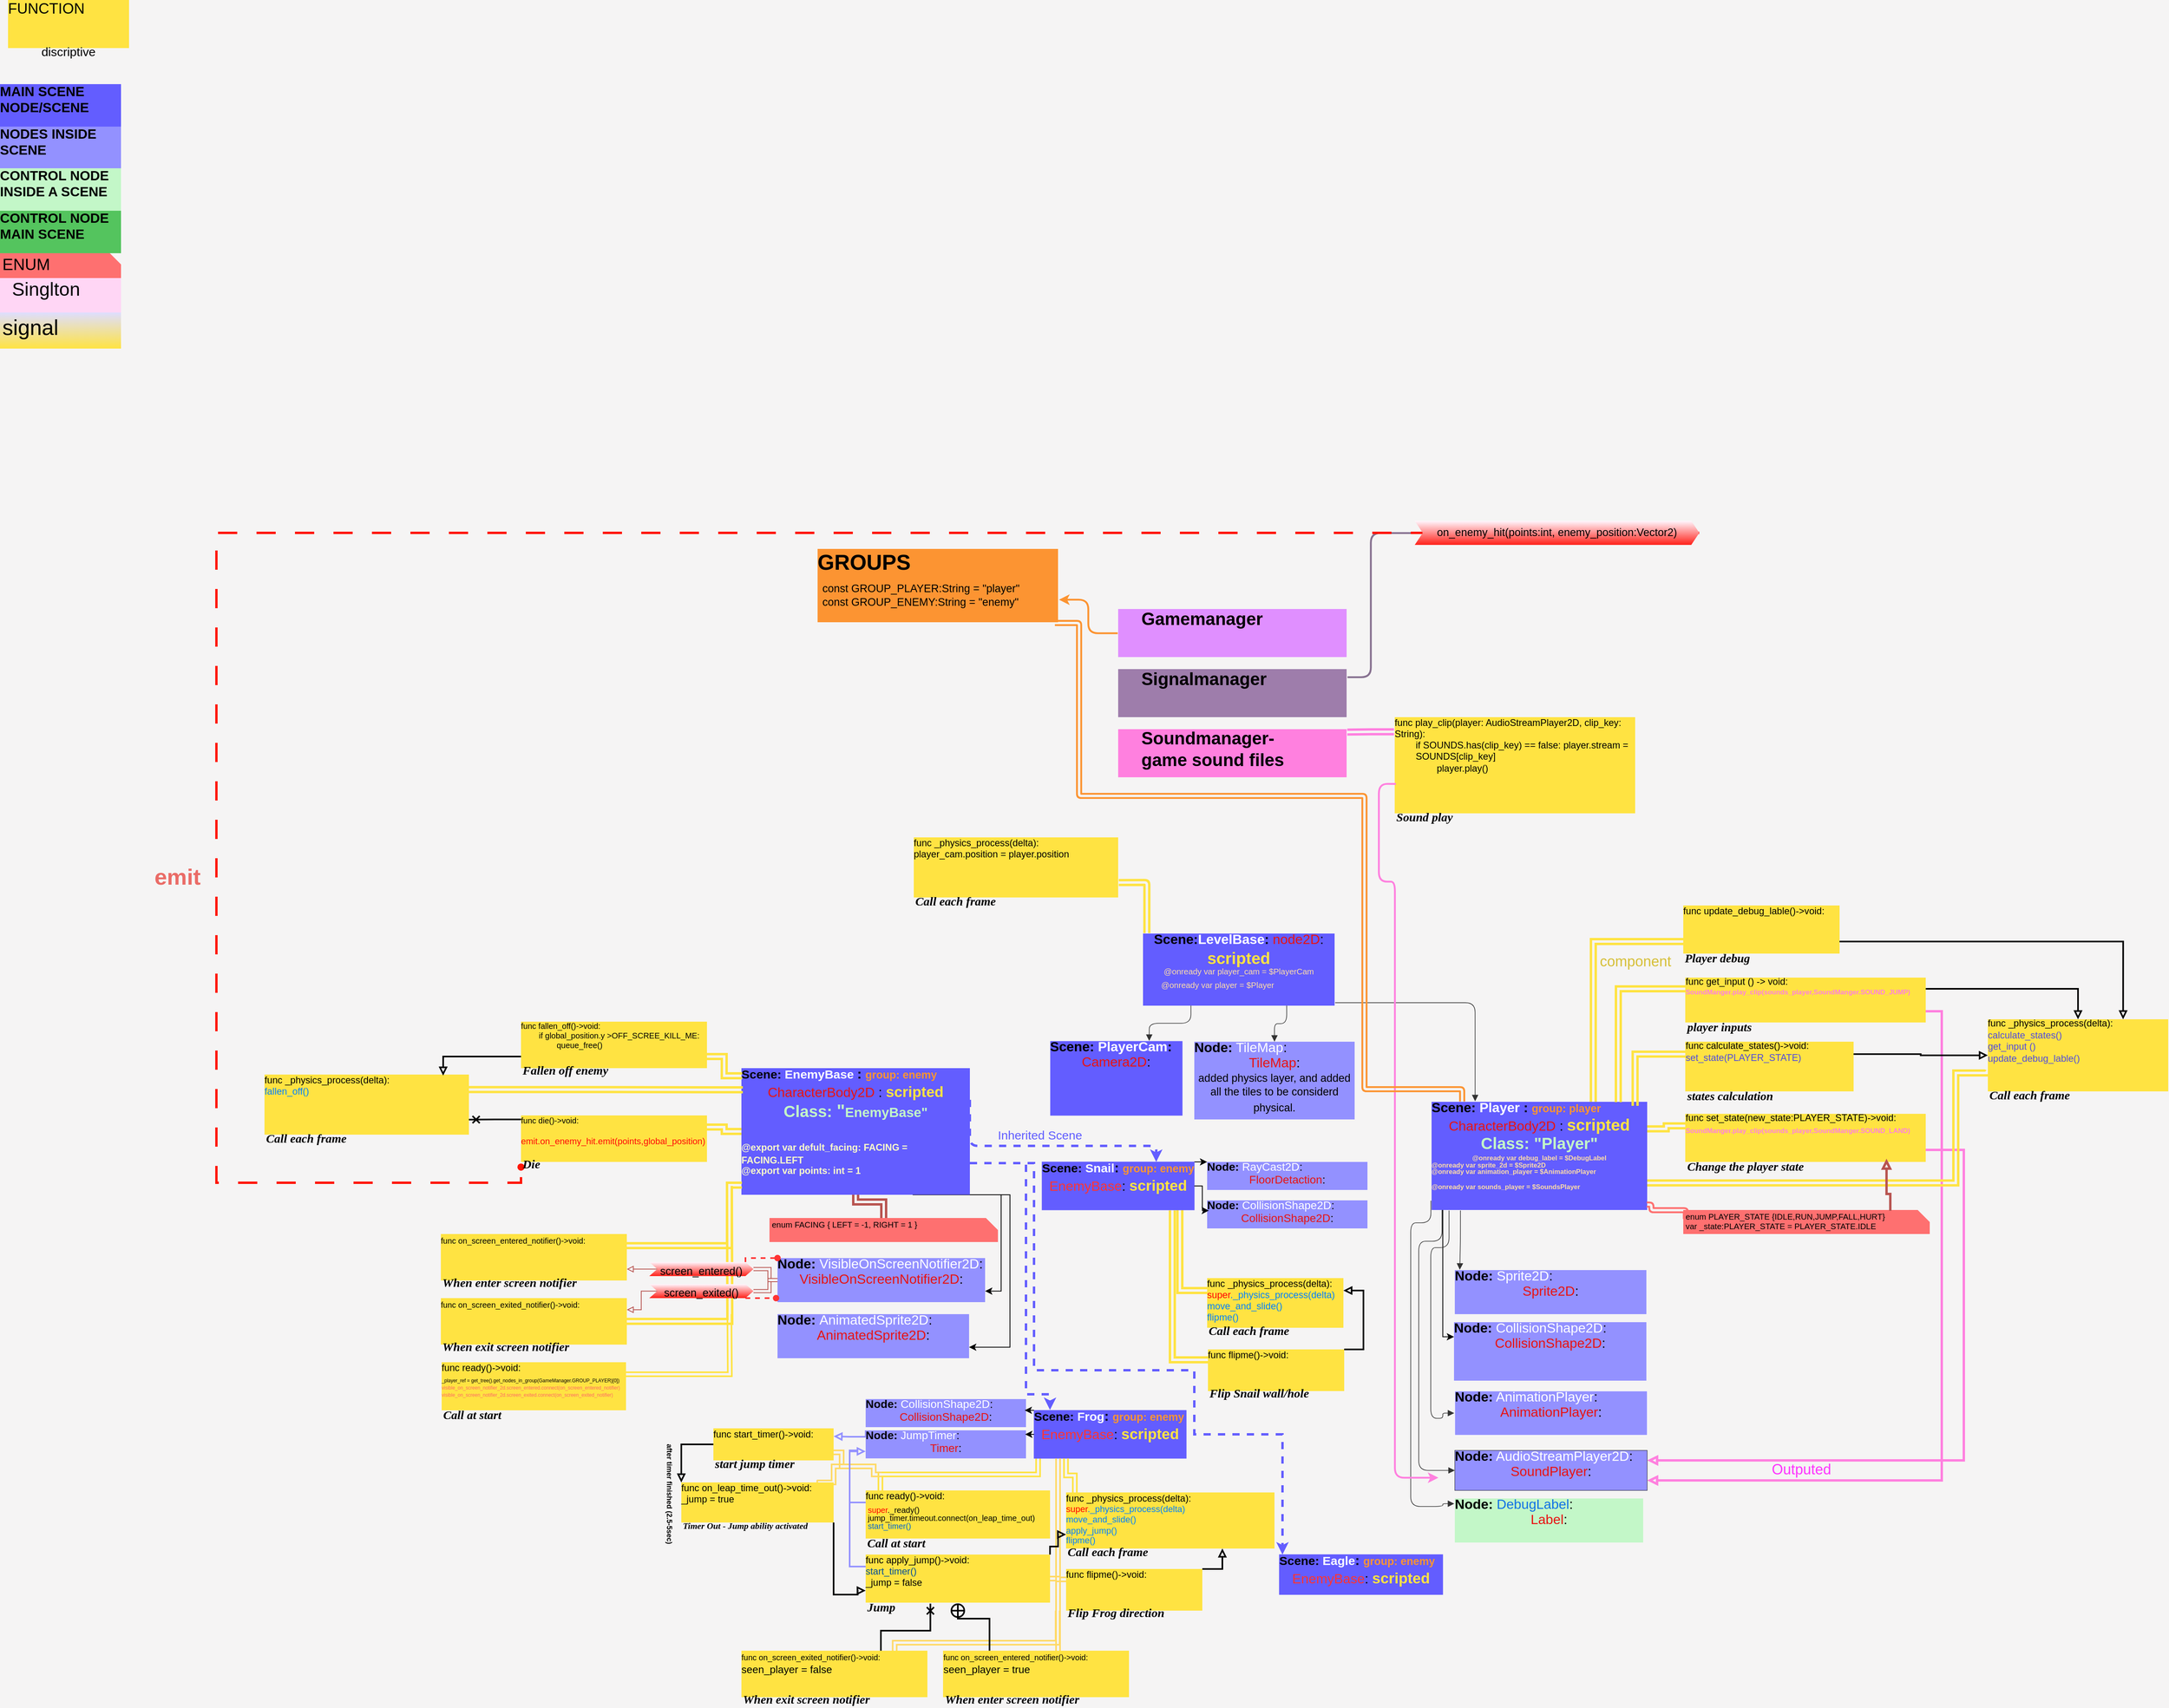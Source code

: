 <mxfile version="24.6.4" type="github">
  <diagram name="‫עמוד-1‬" id="evQUI1vt7EIw48ChurK0">
    <mxGraphModel dx="3563" dy="3351" grid="1" gridSize="10" guides="1" tooltips="1" connect="1" arrows="1" fold="1" page="1" pageScale="1" pageWidth="827" pageHeight="1169" background="#F5F4F4" math="0" shadow="0">
      <root>
        <mxCell id="0" />
        <mxCell id="1" parent="0" />
        <mxCell id="CjNx1Wot1mACuI0lEV2n-185" style="edgeStyle=orthogonalEdgeStyle;rounded=0;orthogonalLoop=1;jettySize=auto;html=1;exitX=1;exitY=0.5;exitDx=0;exitDy=0;strokeWidth=3;shape=link;strokeColor=#FFE342;" parent="1" source="CjNx1Wot1mACuI0lEV2n-177" edge="1">
          <mxGeometry relative="1" as="geometry">
            <mxPoint x="-710.0" y="-840.0" as="targetPoint" />
          </mxGeometry>
        </mxCell>
        <mxCell id="CjNx1Wot1mACuI0lEV2n-1" value="&lt;div style=&quot;display: flex; justify-content: flex-start; align-items: baseline; line-height: 1.25; margin-top: -2px; font-size: 0px;&quot;&gt;&lt;span&gt;&lt;span style=&quot;font-size:16.8px;font-weight: bold;&quot;&gt;&lt;span style=&quot;font-size:16.8px;font-weight: bold;&quot;&gt;Scene:&lt;/span&gt;&lt;span style=&quot;font-size:16.8px;color:#ffffff;font-weight: bold;&quot;&gt;LevelBase&lt;/span&gt;:&amp;nbsp;&lt;/span&gt;&lt;span style=&quot;background-color: initial; font-size: 16.8px;&quot;&gt;&lt;span style=&quot;color: rgb(232, 19, 19);&quot;&gt;node2D&lt;/span&gt;: &lt;/span&gt;&lt;span style=&quot;background-color: initial; font-size: 20.2px; color: rgb(255, 227, 66); font-weight: bold;&quot;&gt;scripted&lt;br&gt;&lt;/span&gt;&lt;/span&gt;&lt;/div&gt;&lt;div style=&quot;display: flex; justify-content: center; align-items: baseline; font-size: 0px; line-height: 1.25; margin-top: -2px;&quot;&gt;&lt;span&gt;&lt;span style=&quot;color: rgb(255, 221, 166); font-size: 10.2px; background-color: initial;&quot;&gt;&lt;div style=&quot;&quot;&gt;&lt;span style=&quot;background-color: initial;&quot;&gt;@onready var player_cam = $PlayerCam&lt;/span&gt;&lt;/div&gt;&lt;/span&gt;&lt;/span&gt;&lt;/div&gt;&lt;div style=&quot;display: flex; justify-content: flex-start; align-items: baseline; font-size: 0px; line-height: 1.25; margin-top: -2px;&quot;&gt;&lt;span style=&quot;&quot;&gt;&lt;span style=&quot;font-size:10.2px;color:#ffdda6;&quot;&gt;&lt;span style=&quot;white-space: pre;&quot;&gt;&#x9;&lt;/span&gt;@onready var player = $Player&lt;/span&gt;&lt;span style=&quot;font-size:15.2px;color:#00c2a8;&quot;&gt;&lt;br&gt;&lt;/span&gt;&lt;/span&gt;&lt;/div&gt;&lt;div style=&quot;display: flex; justify-content: center; text-align: center; align-items: baseline; font-size: 0; line-height: 1.25;margin-top: -2px;&quot;&gt;&lt;span&gt;&lt;span style=&quot;font-size:16.8px;&quot;&gt;   &lt;/span&gt;&lt;/span&gt;&lt;/div&gt;" style="align=center;whiteSpace=wrap;overflow=block;blockSpacing=1;html=1;fontSize=13;spacing=0;verticalAlign=top;strokeColor=#unset;fillOpacity=100;fillColor=#635dff;strokeWidth=NaN;" parent="1" vertex="1">
          <mxGeometry x="-194" y="-1155" width="239" height="90" as="geometry" />
        </mxCell>
        <mxCell id="CjNx1Wot1mACuI0lEV2n-2" value="&lt;div style=&quot;display: flex; justify-content: flex-start; text-align: left; align-items: baseline; font-size: 0; line-height: 1.25;margin-top: -2px;&quot;&gt;&lt;span&gt;&lt;span style=&quot;font-size:16.8px;font-weight: bold;&quot;&gt;Node:&lt;/span&gt;&lt;span style=&quot;font-size:16.8px;&quot;&gt; &lt;/span&gt;&lt;span style=&quot;font-size:16.8px;color:#ffffff;&quot;&gt;TileMap&lt;/span&gt;&lt;span style=&quot;font-size:16.8px;&quot;&gt;:&#xa;&lt;/span&gt;&lt;/span&gt;&lt;/div&gt;&lt;div style=&quot;display: flex; justify-content: center; text-align: center; align-items: baseline; font-size: 0; line-height: 1.25;margin-top: -2px;&quot;&gt;&lt;span&gt;&lt;span style=&quot;font-size:16.8px;&quot;&gt;&lt;span style=&quot;font-size:16.8px;color:#e81313;&quot;&gt;TileMap&lt;/span&gt;:&#xa;&lt;/span&gt;&lt;span style=&quot;font-size:13.5px;&quot;&gt;added physics layer, and added all the tiles to be considerd physical.&lt;/span&gt;&lt;span style=&quot;font-size:16.8px;&quot;&gt;&#xa;   &lt;/span&gt;&lt;/span&gt;&lt;/div&gt;" style="align=center;whiteSpace=wrap;overflow=block;blockSpacing=1;html=1;fontSize=13;spacing=0;verticalAlign=top;strokeColor=#unset;fillOpacity=100;fillColor=#9391ff;strokeWidth=NaN;" parent="1" vertex="1">
          <mxGeometry x="-130" y="-1020" width="200" height="97" as="geometry" />
        </mxCell>
        <UserObject label="func _physics_process(delta):&#xa;&#x9;player_cam.position = player.position" Notes="call in every frame on the physics body: update the camera node position to the player position." id="CjNx1Wot1mACuI0lEV2n-3">
          <mxCell style="html=1;overflow=block;blockSpacing=1;whiteSpace=wrap;fontSize=11.8;align=left;spacing=0;verticalAlign=top;strokeColor=#unset;fillOpacity=100;fillColor=#ffe342;strokeWidth=NaN;lucidId=NR6OM82iCQtp;" parent="1" vertex="1">
            <mxGeometry x="-480" y="-1275" width="255" height="75" as="geometry" />
          </mxCell>
        </UserObject>
        <mxCell id="CjNx1Wot1mACuI0lEV2n-4" value="Call each frame" style="strokeColor=none;fillColor=none;whiteSpace=wrap;fontSize=15.2;align=left;fontStyle=3;verticalAlign=middle;horizontal=1;fontFamily=Verdana;" parent="CjNx1Wot1mACuI0lEV2n-3" vertex="1">
          <mxGeometry y="75" width="255" height="10" as="geometry" />
        </mxCell>
        <mxCell id="CjNx1Wot1mACuI0lEV2n-5" value="&lt;div style=&quot;display: flex; justify-content: flex-start; text-align: left; align-items: baseline; font-size: 0; line-height: 1.25;margin-top: -2px;&quot;&gt;&lt;span&gt;&lt;span style=&quot;font-size:16.8px;font-weight: bold;&quot;&gt;&lt;span style=&quot;font-size:16.8px;font-weight: bold;&quot;&gt;Scene: &lt;/span&gt;&lt;span style=&quot;font-size:16.8px;color:#ffffff;font-weight: bold;&quot;&gt;PlayerCam&lt;/span&gt;: &#xa;&lt;/span&gt;&lt;/span&gt;&lt;/div&gt;&lt;div style=&quot;display: flex; justify-content: center; text-align: center; align-items: baseline; font-size: 0; line-height: 1.25;margin-top: -2px;&quot;&gt;&lt;span&gt;&lt;span style=&quot;font-size:16.8px;&quot;&gt;&lt;span style=&quot;font-size:16.8px;color:#e81313;&quot;&gt;Camera2D&lt;/span&gt;: &lt;/span&gt;&lt;span style=&quot;font-size:16.8px;&quot;&gt;&#xa;&lt;/span&gt;&lt;span style=&quot;font-size:16.8px;&quot;&gt;&#xa;   &lt;/span&gt;&lt;/span&gt;&lt;/div&gt;" style="align=center;whiteSpace=wrap;overflow=block;blockSpacing=1;html=1;fontSize=13;spacing=0;verticalAlign=top;strokeColor=#unset;fillOpacity=100;fillColor=#635dff;strokeWidth=1.5;" parent="1" vertex="1">
          <mxGeometry x="-310" y="-1021" width="165" height="93" as="geometry" />
        </mxCell>
        <mxCell id="CjNx1Wot1mACuI0lEV2n-79" style="edgeStyle=orthogonalEdgeStyle;rounded=0;orthogonalLoop=1;jettySize=auto;html=1;entryX=0;entryY=0.25;entryDx=0;entryDy=0;" parent="1" source="CjNx1Wot1mACuI0lEV2n-6" target="CjNx1Wot1mACuI0lEV2n-9" edge="1">
          <mxGeometry relative="1" as="geometry">
            <Array as="points">
              <mxPoint x="180" y="-652" />
            </Array>
          </mxGeometry>
        </mxCell>
        <mxCell id="CjNx1Wot1mACuI0lEV2n-6" value="&lt;div style=&quot;display: flex; justify-content: flex-start; text-align: left; align-items: baseline; font-size: 0; line-height: 1.25;margin-top: -2px;&quot;&gt;&lt;span&gt;&lt;span style=&quot;font-size:16.8px;font-weight: bold;&quot;&gt;&lt;span style=&quot;font-size:16.8px;font-weight: bold;&quot;&gt;Scene: &lt;/span&gt;&lt;span style=&quot;font-size:16.8px;color:#ffffff;font-weight: bold;&quot;&gt;Player&lt;/span&gt; : &lt;/span&gt;&lt;span style=&quot;font-size:13.5px;color:#fc9432;font-weight: bold;&quot;&gt;group: player&lt;/span&gt;&lt;span style=&quot;font-size:16.8px;font-weight: bold;&quot;&gt;&lt;br&gt;&lt;/span&gt;&lt;/span&gt;&lt;/div&gt;&lt;div style=&quot;display: flex; justify-content: center; text-align: center; align-items: baseline; font-size: 0; line-height: 1.25;margin-top: -2px;&quot;&gt;&lt;span&gt;&lt;span style=&quot;font-size:16.8px;&quot;&gt;&lt;span style=&quot;font-size:16.8px;color:#e81313;&quot;&gt;CharacterBody2D&lt;/span&gt; : &lt;/span&gt;&lt;span style=&quot;font-size:20.2px;color:#ffe342;font-weight: bold;&quot;&gt;scripted&lt;br&gt;&lt;/span&gt;&lt;/span&gt;&lt;/div&gt;&lt;div style=&quot;display: flex; justify-content: center; text-align: center; align-items: baseline; font-size: 0; line-height: 1.25;margin-top: -2px;&quot;&gt;&lt;span&gt;&lt;span style=&quot;font-size:20.2px;font-weight: bold;&quot;&gt;&lt;span style=&quot;font-size:20.2px;color:#c3f7c8;font-weight: bold;&quot;&gt;Class: &quot;Player&quot;&lt;br&gt;&lt;/span&gt;&lt;/span&gt;&lt;span style=&quot;color: rgb(255, 221, 166); font-size: 8.3px; font-weight: bold; background-color: initial;&quot;&gt;@onready var debug_label = $DebugLabel&lt;/span&gt;&lt;/span&gt;&lt;/div&gt;&lt;div style=&quot;display: flex; justify-content: flex-start; text-align: left; align-items: baseline; font-size: 0; line-height: 1.25;margin-top: -2px;&quot;&gt;&lt;span&gt;&lt;span style=&quot;font-size:8.3px;color:#ffdda6;font-weight: bold;&quot;&gt;@onready var sprite_2d = $Sprite2D&lt;br&gt;&lt;/span&gt;&lt;/span&gt;&lt;/div&gt;&lt;div style=&quot;display: flex; justify-content: flex-start; text-align: left; align-items: baseline; font-size: 0; line-height: 1.25;margin-top: -2px;&quot;&gt;&lt;span&gt;&lt;span style=&quot;font-size:8.3px;color:#ffdda6;font-weight: bold;&quot;&gt;@onready var animation_player = $AnimationPlayer&lt;br&gt;&lt;/span&gt;&lt;/span&gt;&lt;/div&gt;&lt;div style=&quot;display: flex; justify-content: flex-start; text-align: left; align-items: baseline; font-size: 0; line-height: 1.25;margin-top: -2px;&quot;&gt;&lt;span&gt;&lt;span style=&quot;font-size:8.3px;color:#ffdda6;font-weight: bold;&quot;&gt;@onready var sounds_player = $SoundsPlayer&lt;/span&gt;&lt;span style=&quot;font-size:18.5px;&quot;&gt;&lt;br&gt;&lt;/span&gt;&lt;/span&gt;&lt;/div&gt;&lt;div style=&quot;display: flex; justify-content: center; text-align: center; align-items: baseline; font-size: 0; line-height: 1.25;margin-top: -2px;&quot;&gt;&lt;span&gt;&lt;/span&gt;&lt;/div&gt;" style="align=center;whiteSpace=wrap;overflow=block;blockSpacing=1;html=1;fontSize=13;spacing=0;verticalAlign=top;strokeColor=#unset;fillOpacity=100;fillColor=#635dff;strokeWidth=NaN;" parent="1" vertex="1">
          <mxGeometry x="166" y="-945" width="269" height="135" as="geometry" />
        </mxCell>
        <UserObject label="&lt;div style=&quot;display: flex; justify-content: flex-start; text-align: left; align-items: baseline; font-size: 0; line-height: 1.25;margin-top: -2px;&quot;&gt;&lt;span&gt;&lt;span style=&quot;font-size:16.8px;font-weight: bold;&quot;&gt;Node:&lt;/span&gt;&lt;span style=&quot;font-size:16.8px;&quot;&gt; &lt;/span&gt;&lt;span style=&quot;font-size:16.8px;color:#ffffff;&quot;&gt;Sprite2D&lt;/span&gt;&lt;span style=&quot;font-size:16.8px;&quot;&gt;:&#xa;&lt;/span&gt;&lt;/span&gt;&lt;/div&gt;&lt;div style=&quot;display: flex; justify-content: center; text-align: center; align-items: baseline; font-size: 0; line-height: 1.25;margin-top: -2px;&quot;&gt;&lt;span&gt;&lt;span style=&quot;font-size:16.8px;&quot;&gt;&lt;span style=&quot;font-size:16.8px;color:#e81313;&quot;&gt;Sprite2D&lt;/span&gt;:&#xa;&#xa;   &lt;/span&gt;&lt;/span&gt;&lt;/div&gt;" Notes="player sprite" id="CjNx1Wot1mACuI0lEV2n-7">
          <mxCell style="align=center;whiteSpace=wrap;overflow=block;blockSpacing=1;html=1;fontSize=13;spacing=0;verticalAlign=top;strokeColor=#unset;fillOpacity=100;fillColor=#9391ff;strokeWidth=NaN;" parent="1" vertex="1">
            <mxGeometry x="195" y="-735" width="239" height="55" as="geometry" />
          </mxCell>
        </UserObject>
        <mxCell id="CjNx1Wot1mACuI0lEV2n-8" value="" style="html=1;jettySize=18;whiteSpace=wrap;fontSize=13;strokeColor=#333333;strokeOpacity=100;strokeWidth=0.8;rounded=1;arcSize=24;edgeStyle=orthogonalEdgeStyle;startArrow=none;endArrow=block;endFill=1;exitX=0.134;exitY=1.005;exitPerimeter=0;entryX=0.026;entryY=-0.008;entryPerimeter=0;lucidId=Gf7OgkkCt._3;" parent="1" source="CjNx1Wot1mACuI0lEV2n-6" target="CjNx1Wot1mACuI0lEV2n-7" edge="1">
          <mxGeometry width="100" height="100" relative="1" as="geometry">
            <Array as="points" />
          </mxGeometry>
        </mxCell>
        <mxCell id="CjNx1Wot1mACuI0lEV2n-9" value="&lt;div style=&quot;display: flex; justify-content: flex-start; text-align: left; align-items: baseline; font-size: 0; line-height: 1.25;margin-top: -2px;&quot;&gt;&lt;span&gt;&lt;span style=&quot;font-size:16.8px;font-weight: bold;&quot;&gt;Node:&lt;/span&gt;&lt;span style=&quot;font-size:16.8px;&quot;&gt; &lt;/span&gt;&lt;span style=&quot;font-size:16.8px;color:#ffffff;&quot;&gt;CollisionShape2D&lt;/span&gt;&lt;span style=&quot;font-size:16.8px;&quot;&gt;:&#xa;&lt;/span&gt;&lt;/span&gt;&lt;/div&gt;&lt;div style=&quot;display: flex; justify-content: center; text-align: center; align-items: baseline; font-size: 0; line-height: 1.25;margin-top: -2px;&quot;&gt;&lt;span&gt;&lt;span style=&quot;font-size:16.8px;&quot;&gt;&lt;span style=&quot;font-size:16.8px;color:#e81313;&quot;&gt;CollisionShape2D&lt;/span&gt;:&#xa;   &lt;/span&gt;&lt;/span&gt;&lt;/div&gt;" style="align=center;whiteSpace=wrap;overflow=block;blockSpacing=1;html=1;fontSize=13;spacing=0;verticalAlign=top;strokeColor=#unset;fillOpacity=100;fillColor=#9391ff;strokeWidth=NaN;" parent="1" vertex="1">
          <mxGeometry x="194" y="-670" width="240" height="73" as="geometry" />
        </mxCell>
        <UserObject label="&lt;div style=&quot;display: flex; justify-content: flex-start; text-align: left; align-items: baseline; font-size: 0; line-height: 1.25;margin-top: -2px;&quot;&gt;&lt;span&gt;&lt;span style=&quot;font-size:16.8px;font-weight: bold;&quot;&gt;Node:&lt;/span&gt;&lt;span style=&quot;font-size:16.8px;&quot;&gt; &lt;/span&gt;&lt;span style=&quot;font-size:16.8px;color:#ffffff;&quot;&gt;AnimationPlayer&lt;/span&gt;&lt;span style=&quot;font-size:16.8px;&quot;&gt;:&#xa;&lt;/span&gt;&lt;/span&gt;&lt;/div&gt;&lt;div style=&quot;display: flex; justify-content: center; text-align: center; align-items: baseline; font-size: 0; line-height: 1.25;margin-top: -2px;&quot;&gt;&lt;span&gt;&lt;span style=&quot;font-size:16.8px;&quot;&gt;&lt;span style=&quot;font-size:16.8px;color:#e81313;&quot;&gt;AnimationPlayer&lt;/span&gt;:&#xa;  &lt;/span&gt;&lt;/span&gt;&lt;/div&gt;" Notes="an animation player to play the files from sound manager" id="CjNx1Wot1mACuI0lEV2n-11">
          <mxCell style="align=center;whiteSpace=wrap;overflow=block;blockSpacing=1;html=1;fontSize=13;spacing=0;verticalAlign=top;strokeColor=#FFFFFF;fillOpacity=100;fillColor=#9391ff;strokeWidth=NaN;" parent="1" vertex="1">
            <mxGeometry x="195" y="-584" width="240" height="55" as="geometry" />
          </mxCell>
        </UserObject>
        <mxCell id="CjNx1Wot1mACuI0lEV2n-12" value="" style="html=1;jettySize=18;whiteSpace=wrap;fontSize=13;strokeColor=#333333;strokeOpacity=100;strokeWidth=0.8;rounded=1;arcSize=24;edgeStyle=orthogonalEdgeStyle;startArrow=none;endArrow=block;endFill=1;exitX=0.081;exitY=1.005;exitPerimeter=0;entryX=-0.003;entryY=0.5;entryPerimeter=0;lucidId=xj7OuTxPy55P;" parent="1" source="CjNx1Wot1mACuI0lEV2n-6" target="CjNx1Wot1mACuI0lEV2n-11" edge="1">
          <mxGeometry width="100" height="100" relative="1" as="geometry">
            <Array as="points">
              <mxPoint x="188" y="-763" />
              <mxPoint x="165" y="-763" />
              <mxPoint x="165" y="-550" />
              <mxPoint x="180" y="-550" />
              <mxPoint x="180" y="-557" />
            </Array>
          </mxGeometry>
        </mxCell>
        <mxCell id="CjNx1Wot1mACuI0lEV2n-13" value="" style="html=1;jettySize=18;whiteSpace=wrap;fontSize=13;strokeColor=#333333;strokeOpacity=100;strokeWidth=0.8;rounded=1;arcSize=24;edgeStyle=orthogonalEdgeStyle;startArrow=none;endArrow=block;endFill=1;entryX=0.75;entryY=0;lucidId=9s7OLiU-a51X;exitX=0.25;exitY=1;exitDx=0;exitDy=0;entryDx=0;entryDy=0;" parent="1" source="CjNx1Wot1mACuI0lEV2n-1" target="CjNx1Wot1mACuI0lEV2n-5" edge="1">
          <mxGeometry width="100" height="100" relative="1" as="geometry">
            <Array as="points" />
            <mxPoint x="-170" y="-1064" as="sourcePoint" />
          </mxGeometry>
        </mxCell>
        <mxCell id="CjNx1Wot1mACuI0lEV2n-14" value="" style="html=1;jettySize=18;whiteSpace=wrap;fontSize=13;strokeColor=#333333;strokeOpacity=100;strokeWidth=0.8;rounded=1;arcSize=24;edgeStyle=orthogonalEdgeStyle;startArrow=none;endArrow=block;endFill=1;exitX=1.003;exitY=0.959;exitPerimeter=0;entryX=0.202;entryY=-0.005;entryPerimeter=0;lucidId=cz7O-S_X~JMk;" parent="1" source="CjNx1Wot1mACuI0lEV2n-1" target="CjNx1Wot1mACuI0lEV2n-6" edge="1">
          <mxGeometry width="100" height="100" relative="1" as="geometry">
            <Array as="points" />
          </mxGeometry>
        </mxCell>
        <mxCell id="CjNx1Wot1mACuI0lEV2n-15" value="" style="html=1;jettySize=18;whiteSpace=wrap;fontSize=13;strokeColor=#ffe342;strokeOpacity=100;strokeWidth=3;rounded=1;arcSize=24;edgeStyle=orthogonalEdgeStyle;startArrow=none;endArrow=none;exitX=1.003;exitY=0.751;exitPerimeter=0;entryX=0.02;entryY=-0.007;entryPerimeter=0;lucidId=--7OhS-CCS-P;shape=link;" parent="1" source="CjNx1Wot1mACuI0lEV2n-3" target="CjNx1Wot1mACuI0lEV2n-1" edge="1">
          <mxGeometry width="100" height="100" relative="1" as="geometry">
            <Array as="points" />
          </mxGeometry>
        </mxCell>
        <UserObject label="&lt;div style=&quot;display: flex; justify-content: flex-start; text-align: left; align-items: baseline; font-size: 0; line-height: 1.25;margin-top: -2px;&quot;&gt;&lt;span&gt;&lt;span style=&quot;font-size:11.8px;&quot;&gt;&lt;span style=&quot;font-size:11.8px;&quot;&gt;func _physics_process(delta):&#xa;&lt;/span&gt;&lt;span style=&quot;font-size:11.8px;color:#504bde;&quot;&gt;calculate_states()&#xa;get_input ()&#xa;update_debug_lable()&#xa;&lt;/span&gt;&lt;/span&gt;&lt;/span&gt;&lt;/div&gt;" Notes="if player is not on solid surface, falling in the y direction according to the gravity variable.&#xa;&#xa;call in the move and slide base function for colliding with another body and be able to slide on him&#xa;" id="CjNx1Wot1mACuI0lEV2n-16">
          <mxCell style="html=1;overflow=block;blockSpacing=1;whiteSpace=wrap;fontSize=13;align=left;spacing=0;verticalAlign=top;strokeColor=#unset;fillOpacity=100;fillColor=#ffe342;strokeWidth=NaN;lucidId=DG8O~GKL7nWF;" parent="1" vertex="1">
            <mxGeometry x="860" y="-1048" width="225" height="90" as="geometry" />
          </mxCell>
        </UserObject>
        <mxCell id="CjNx1Wot1mACuI0lEV2n-17" value="Call each frame" style="strokeColor=none;fillColor=none;whiteSpace=wrap;fontSize=15.2;align=left;fontStyle=3;fontFamily=Verdana;" parent="CjNx1Wot1mACuI0lEV2n-16" vertex="1">
          <mxGeometry y="90" width="225" height="10" as="geometry" />
        </mxCell>
        <mxCell id="CjNx1Wot1mACuI0lEV2n-135" style="edgeStyle=orthogonalEdgeStyle;rounded=0;orthogonalLoop=1;jettySize=auto;html=1;exitX=1;exitY=0.75;exitDx=0;exitDy=0;entryX=1;entryY=0.75;entryDx=0;entryDy=0;fillColor=#e1d5e7;strokeColor=#ff80df;endArrow=block;endFill=0;strokeWidth=3;" parent="1" source="CjNx1Wot1mACuI0lEV2n-19" target="CjNx1Wot1mACuI0lEV2n-51" edge="1">
          <mxGeometry relative="1" as="geometry" />
        </mxCell>
        <mxCell id="CjNx1Wot1mACuI0lEV2n-137" style="edgeStyle=orthogonalEdgeStyle;rounded=0;orthogonalLoop=1;jettySize=auto;html=1;exitX=1;exitY=0.25;exitDx=0;exitDy=0;entryX=0.5;entryY=0;entryDx=0;entryDy=0;strokeWidth=2;endArrow=block;endFill=0;" parent="1" source="CjNx1Wot1mACuI0lEV2n-19" target="CjNx1Wot1mACuI0lEV2n-16" edge="1">
          <mxGeometry relative="1" as="geometry" />
        </mxCell>
        <UserObject label="&lt;div style=&quot;display: flex; justify-content: flex-start; text-align: left; align-items: baseline; font-size: 0; line-height: 1.25;margin-top: -2px;&quot;&gt;&lt;span&gt;&lt;span style=&quot;font-size:11.8px;&quot;&gt;func get_input () -&amp;gt; void:&#xa;&lt;/span&gt;&lt;span style=&quot;font-size:8.5px;color:#ff80df;font-weight: bold;&quot;&gt;SoundManger.play_clip(sounds_player,SoundManger.SOUND_JUMP)&lt;/span&gt;&lt;/span&gt;&lt;/div&gt;" Notes="the player input fumction: velocity in the x axis is starting with zero:&#xa;then conditional input left right if the right button pressed.&#xa;jumping condition if pressed and on the floor,&#xa;we clamp the falling and jumping by the contstants from the player script/" id="CjNx1Wot1mACuI0lEV2n-19">
          <mxCell style="html=1;overflow=block;blockSpacing=1;whiteSpace=wrap;fontSize=13;align=left;spacing=0;verticalAlign=top;strokeColor=#unset;fillOpacity=100;fillColor=#ffe342;strokeWidth=NaN;lucidId=qYZPwP8ME3jp;" parent="1" vertex="1">
            <mxGeometry x="482.5" y="-1100" width="300" height="56" as="geometry" />
          </mxCell>
        </UserObject>
        <mxCell id="CjNx1Wot1mACuI0lEV2n-20" value="player inputs" style="strokeColor=none;fillColor=none;whiteSpace=wrap;fontSize=15;align=left;fontStyle=3;fontFamily=Verdana;" parent="CjNx1Wot1mACuI0lEV2n-19" vertex="1">
          <mxGeometry y="56" width="300" height="10" as="geometry" />
        </mxCell>
        <mxCell id="CjNx1Wot1mACuI0lEV2n-24" value="" style="html=1;jettySize=18;whiteSpace=wrap;fontSize=13;strokeColor=#fe7070;strokeOpacity=100;strokeWidth=2.3;rounded=1;arcSize=24;edgeStyle=orthogonalEdgeStyle;startArrow=none;endArrow=none;exitX=0.997;exitY=0.948;exitPerimeter=0;entryX=0;entryY=0.453;entryPerimeter=0;lucidId=vc0PVMXvoR~5;shape=link;exitDx=0;exitDy=0;entryDx=0;entryDy=0;" parent="1" source="CjNx1Wot1mACuI0lEV2n-6" target="CjNx1Wot1mACuI0lEV2n-23" edge="1">
          <mxGeometry width="100" height="100" relative="1" as="geometry">
            <Array as="points">
              <mxPoint x="440" y="-817" />
              <mxPoint x="440" y="-810" />
              <mxPoint x="483" y="-810" />
            </Array>
          </mxGeometry>
        </mxCell>
        <mxCell id="CjNx1Wot1mACuI0lEV2n-128" style="edgeStyle=orthogonalEdgeStyle;rounded=0;orthogonalLoop=1;jettySize=auto;html=1;exitX=0;exitY=0.25;exitDx=0;exitDy=0;entryX=1;entryY=0.25;entryDx=0;entryDy=0;strokeWidth=3;strokeColor=#FFE342;shape=link;" parent="1" source="CjNx1Wot1mACuI0lEV2n-25" target="CjNx1Wot1mACuI0lEV2n-6" edge="1">
          <mxGeometry relative="1" as="geometry" />
        </mxCell>
        <mxCell id="CjNx1Wot1mACuI0lEV2n-134" style="edgeStyle=orthogonalEdgeStyle;rounded=0;orthogonalLoop=1;jettySize=auto;html=1;exitX=1;exitY=0.75;exitDx=0;exitDy=0;entryX=1;entryY=0.25;entryDx=0;entryDy=0;fillColor=#e1d5e7;strokeColor=#ff80df;endArrow=block;endFill=0;strokeWidth=3;" parent="1" source="CjNx1Wot1mACuI0lEV2n-25" target="CjNx1Wot1mACuI0lEV2n-51" edge="1">
          <mxGeometry relative="1" as="geometry">
            <Array as="points">
              <mxPoint x="830" y="-885" />
              <mxPoint x="830" y="-497" />
            </Array>
          </mxGeometry>
        </mxCell>
        <UserObject label="&lt;div style=&quot;display: flex; justify-content: flex-start; text-align: left; align-items: baseline; font-size: 0; line-height: 1.25;margin-top: -2px;&quot;&gt;&lt;span&gt;&lt;span style=&quot;font-size:11.8px;&quot;&gt;func set_state(new_state:PLAYER_STATE)-&amp;gt;void:&#xa;&lt;/span&gt;&lt;span style=&quot;font-size:8.5px;color:#ff80df;font-weight: bold;&quot;&gt;SoundManger.play_clip(sounds_player,SoundManger.SOUND_LAND)&lt;/span&gt;&lt;span style=&quot;font-size:11.8px;&quot;&gt;&#xa;&lt;/span&gt;&lt;/span&gt;&lt;/div&gt;" Notes="take the _state var and play the wanted animation according&#xa;to the enum we envoke, the argument passed here is new_state which is the argument of the state we want to change _state to&#xa;check if falling then change to idle or walk for land sound" id="CjNx1Wot1mACuI0lEV2n-25">
          <mxCell style="html=1;overflow=block;blockSpacing=1;whiteSpace=wrap;fontSize=13;align=left;spacing=0;verticalAlign=top;strokeColor=#unset;fillOpacity=100;fillColor=#ffe342;strokeWidth=NaN;lucidId=uY1PPZYHQ8YV;" parent="1" vertex="1">
            <mxGeometry x="482.5" y="-930" width="300" height="60" as="geometry" />
          </mxCell>
        </UserObject>
        <mxCell id="CjNx1Wot1mACuI0lEV2n-26" value="Change the player state" style="strokeColor=none;fillColor=none;whiteSpace=wrap;fontSize=15;align=left;fontStyle=3;fontFamily=Verdana;" parent="CjNx1Wot1mACuI0lEV2n-25" vertex="1">
          <mxGeometry y="60" width="300" height="10" as="geometry" />
        </mxCell>
        <mxCell id="CjNx1Wot1mACuI0lEV2n-138" style="edgeStyle=orthogonalEdgeStyle;rounded=0;orthogonalLoop=1;jettySize=auto;html=1;exitX=1;exitY=0.25;exitDx=0;exitDy=0;strokeWidth=2;endArrow=block;endFill=0;" parent="1" source="CjNx1Wot1mACuI0lEV2n-29" target="CjNx1Wot1mACuI0lEV2n-16" edge="1">
          <mxGeometry relative="1" as="geometry" />
        </mxCell>
        <UserObject label="&lt;div style=&quot;display: flex; justify-content: flex-start; text-align: left; align-items: baseline; font-size: 0; line-height: 1.25;margin-top: -2px;&quot;&gt;&lt;span&gt;&lt;span style=&quot;font-size:11.8px;&quot;&gt;&lt;span style=&quot;font-size:11.8px;&quot;&gt;func calculate_states()-&amp;gt;void:&#xa;&lt;/span&gt;&lt;span style=&quot;font-size:11.8px;color:#504bde;&quot;&gt;set_state(PLAYER_STATE)&lt;/span&gt;&#xa;&lt;/span&gt;&lt;/span&gt;&lt;/div&gt;" Notes="Calling the set_state() function, if the statement are corrected: if player is hurt we have an invincibilty window that we cannot do anythig.&#xa;if were on the floor:&#xa;and were not going left or right - were idle&#xa;else: were moving&#xa;&#xa;if the y velocity is positive were falling, else its negative and were jumping.&#xa;each one is changing the state of player accordingly&#xa;were calling this function all the time." id="CjNx1Wot1mACuI0lEV2n-29">
          <mxCell style="html=1;overflow=block;blockSpacing=1;whiteSpace=wrap;fontSize=13;align=left;spacing=0;verticalAlign=top;strokeColor=#unset;fillOpacity=100;fillColor=#ffe342;strokeWidth=NaN;lucidId=n01Pdr.R5spz;" parent="1" vertex="1">
            <mxGeometry x="482.5" y="-1020" width="210" height="62" as="geometry" />
          </mxCell>
        </UserObject>
        <mxCell id="CjNx1Wot1mACuI0lEV2n-30" value="states calculation" style="strokeColor=none;fillColor=none;whiteSpace=wrap;fontSize=15;align=left;fontStyle=3;fontFamily=Verdana;" parent="CjNx1Wot1mACuI0lEV2n-29" vertex="1">
          <mxGeometry y="62" width="210" height="10" as="geometry" />
        </mxCell>
        <UserObject label="&lt;div style=&quot;display: flex; justify-content: flex-start; text-align: left; align-items: baseline; font-size: 0; line-height: 1.25;margin-top: -2px;&quot;&gt;&lt;span&gt;&lt;span style=&quot;font-size:16.8px;font-weight: bold;&quot;&gt;Node:&lt;/span&gt;&lt;span style=&quot;font-size:16.8px;&quot;&gt; &lt;/span&gt;&lt;span style=&quot;font-size:16.8px;color:#1071e5;&quot;&gt;DebugLabel&lt;/span&gt;&lt;span style=&quot;font-size:16.8px;&quot;&gt;:&#xa;&lt;/span&gt;&lt;/span&gt;&lt;/div&gt;&lt;div style=&quot;display: flex; justify-content: center; text-align: center; align-items: baseline; font-size: 0; line-height: 1.25;margin-top: -2px;&quot;&gt;&lt;span&gt;&lt;span style=&quot;font-size:16.8px;&quot;&gt;&lt;span style=&quot;font-size:16.8px;color:#e81313;&quot;&gt;Label&lt;/span&gt;:   &lt;/span&gt;&lt;/span&gt;&lt;/div&gt;" Notes="a label node to show proerties above the player head: states, is on floor, and x,y velocities." id="CjNx1Wot1mACuI0lEV2n-39">
          <mxCell style="align=center;whiteSpace=wrap;overflow=block;blockSpacing=1;html=1;fontSize=13;spacing=0;verticalAlign=top;strokeColor=#unset;fillOpacity=100;fillColor=#c3f7c8;strokeWidth=NaN;" parent="1" vertex="1">
            <mxGeometry x="195" y="-450" width="235" height="55" as="geometry" />
          </mxCell>
        </UserObject>
        <mxCell id="CjNx1Wot1mACuI0lEV2n-41" value="" style="html=1;jettySize=18;whiteSpace=wrap;fontSize=13;strokeColor=#333333;strokeOpacity=100;strokeWidth=0.8;rounded=1;arcSize=24;edgeStyle=orthogonalEdgeStyle;startArrow=none;endArrow=block;endFill=1;exitX=-0.003;exitY=0.914;exitPerimeter=0;entryX=-0.003;entryY=0.119;entryPerimeter=0;lucidId=0A2PtWMCw1dF;" parent="1" source="CjNx1Wot1mACuI0lEV2n-6" target="CjNx1Wot1mACuI0lEV2n-39" edge="1">
          <mxGeometry width="100" height="100" relative="1" as="geometry">
            <Array as="points">
              <mxPoint x="165" y="-794" />
              <mxPoint x="140" y="-794" />
              <mxPoint x="140" y="-440" />
              <mxPoint x="180" y="-440" />
              <mxPoint x="180" y="-443" />
            </Array>
          </mxGeometry>
        </mxCell>
        <mxCell id="CjNx1Wot1mACuI0lEV2n-44" value="&lt;div style=&quot;display: flex; justify-content: flex-start; text-align: left; align-items: baseline; font-size: 0; line-height: 1.25;margin-top: -2px;&quot;&gt;&lt;span&gt;&lt;span style=&quot;font-size:21.8px;&quot;&gt;&lt;b&gt;Soundmanager- game sound files&lt;/b&gt;&lt;/span&gt;&lt;span style=&quot;font-size:16.8px;&quot;&gt;&lt;br&gt;&lt;/span&gt;&lt;/span&gt;&lt;/div&gt;&lt;div style=&quot;display: flex; justify-content: center; text-align: center; align-items: baseline; font-size: 0; line-height: 1.25;margin-top: -2px;&quot;&gt;&lt;span&gt;&lt;/span&gt;&lt;/div&gt;" style="html=1;overflow=block;blockSpacing=1;whiteSpace=wrap;shape=process;fontSize=13;spacing=0;verticalAlign=top;strokeColor=#unset;fillOpacity=100;fillColor=#ff80df;strokeWidth=NaN;lucidId=1IeQHWDTt6jQ;" parent="1" vertex="1">
          <mxGeometry x="-225" y="-1410" width="285" height="60" as="geometry" />
        </mxCell>
        <UserObject label="func play_clip(player: AudioStreamPlayer2D, clip_key: String):&lt;br&gt;&#x9;&lt;span style=&quot;white-space: pre;&quot;&gt;&#x9;&lt;/span&gt;if SOUNDS.has(clip_key) == false: &#x9;player.stream = &lt;span style=&quot;white-space: pre;&quot;&gt;&#x9;&lt;/span&gt;SOUNDS[clip_key] &lt;br&gt;&#x9;&lt;span style=&quot;white-space: pre;&quot;&gt;&#x9;&lt;span style=&quot;white-space: pre;&quot;&gt;&#x9;&lt;/span&gt;&lt;/span&gt;player.play()" Notes="#function for playing each sound, the arguments are the player node to play the sound, and the keyword from dic&#xa;#if we have the keyword in the sounds dictonary we continue if not return&#xa; #load the sound file to the player we choose&#xa;#play the sound" id="CjNx1Wot1mACuI0lEV2n-45">
          <mxCell style="html=1;overflow=block;blockSpacing=1;whiteSpace=wrap;fontSize=11.8;align=left;spacing=0;verticalAlign=top;strokeColor=#unset;fillOpacity=100;fillColor=#ffe342;strokeWidth=NaN;lucidId=MKeQQ6PfqjTb;" parent="1" vertex="1">
            <mxGeometry x="120" y="-1425" width="300" height="120" as="geometry" />
          </mxCell>
        </UserObject>
        <mxCell id="CjNx1Wot1mACuI0lEV2n-46" value="Sound play" style="strokeColor=none;fillColor=none;whiteSpace=wrap;fontSize=15.2;align=left;fontStyle=3;fontFamily=Verdana;" parent="CjNx1Wot1mACuI0lEV2n-45" vertex="1">
          <mxGeometry y="120" width="300" height="10" as="geometry" />
        </mxCell>
        <mxCell id="CjNx1Wot1mACuI0lEV2n-47" value="" style="html=1;jettySize=18;whiteSpace=wrap;fontSize=13;strokeColor=#ff80df;strokeOpacity=100;strokeWidth=3;rounded=1;arcSize=24;edgeStyle=orthogonalEdgeStyle;startArrow=none;endArrow=none;exitX=-0.003;exitY=0.152;exitPerimeter=0;entryX=1.003;entryY=0.06;entryPerimeter=0;lucidId=xMeQmpPPNFXi;shape=link;" parent="1" source="CjNx1Wot1mACuI0lEV2n-45" target="CjNx1Wot1mACuI0lEV2n-44" edge="1">
          <mxGeometry width="100" height="100" relative="1" as="geometry">
            <Array as="points" />
          </mxGeometry>
        </mxCell>
        <mxCell id="CjNx1Wot1mACuI0lEV2n-123" style="edgeStyle=orthogonalEdgeStyle;rounded=0;orthogonalLoop=1;jettySize=auto;html=1;exitX=0;exitY=0.75;exitDx=0;exitDy=0;entryX=0.75;entryY=0;entryDx=0;entryDy=0;shape=link;strokeWidth=3;strokeColor=#FFE342;" parent="1" source="CjNx1Wot1mACuI0lEV2n-48" target="CjNx1Wot1mACuI0lEV2n-6" edge="1">
          <mxGeometry relative="1" as="geometry" />
        </mxCell>
        <mxCell id="CjNx1Wot1mACuI0lEV2n-136" style="edgeStyle=orthogonalEdgeStyle;rounded=0;orthogonalLoop=1;jettySize=auto;html=1;exitX=1;exitY=0.75;exitDx=0;exitDy=0;entryX=0.75;entryY=0;entryDx=0;entryDy=0;strokeWidth=2;endArrow=block;endFill=0;" parent="1" source="CjNx1Wot1mACuI0lEV2n-48" target="CjNx1Wot1mACuI0lEV2n-16" edge="1">
          <mxGeometry relative="1" as="geometry" />
        </mxCell>
        <UserObject label="func update_debug_lable()-&amp;gt;void:&#xa;" Notes="a debugger to know the player states and properties:&#xa;is on floor, what state and what velocity in each axis" id="CjNx1Wot1mACuI0lEV2n-48">
          <mxCell style="html=1;overflow=block;blockSpacing=1;whiteSpace=wrap;fontSize=11.8;align=left;spacing=0;verticalAlign=top;strokeColor=#unset;fillOpacity=100;fillColor=#ffe342;strokeWidth=NaN;lucidId=hOeQjbdvLLHP;" parent="1" vertex="1">
            <mxGeometry x="480" y="-1190" width="195" height="60" as="geometry" />
          </mxCell>
        </UserObject>
        <mxCell id="CjNx1Wot1mACuI0lEV2n-49" value="Player debug" style="strokeColor=none;fillColor=none;whiteSpace=wrap;fontSize=15;align=left;fontStyle=3;fontFamily=Verdana;" parent="CjNx1Wot1mACuI0lEV2n-48" vertex="1">
          <mxGeometry y="60" width="195" height="10" as="geometry" />
        </mxCell>
        <mxCell id="CjNx1Wot1mACuI0lEV2n-51" value="&lt;div style=&quot;display: flex; justify-content: flex-start; text-align: left; align-items: baseline; font-size: 0; line-height: 1.25;margin-top: -2px;&quot;&gt;&lt;span&gt;&lt;span style=&quot;font-size:16.8px;font-weight: bold;&quot;&gt;Node:&lt;/span&gt;&lt;span style=&quot;font-size:16.8px;&quot;&gt; &lt;/span&gt;&lt;span style=&quot;font-size:16.8px;color:#ffffff;&quot;&gt;AudioStreamPlayer2D&lt;/span&gt;&lt;span style=&quot;font-size:16.8px;&quot;&gt;:&#xa;&lt;/span&gt;&lt;/span&gt;&lt;/div&gt;&lt;div style=&quot;display: flex; justify-content: center; text-align: center; align-items: baseline; font-size: 0; line-height: 1.25;margin-top: -2px;&quot;&gt;&lt;span&gt;&lt;span style=&quot;font-size:16.8px;&quot;&gt;&lt;span style=&quot;font-size:16.8px;color:#e81313;&quot;&gt;SoundPlayer&lt;/span&gt;:&#xa;&#xa;   &lt;/span&gt;&lt;/span&gt;&lt;/div&gt;" style="align=center;whiteSpace=wrap;overflow=block;blockSpacing=1;html=1;fontSize=13;spacing=0;verticalAlign=top;strokeColor=#171717;fillOpacity=100;fillColor=#9391ff;strokeWidth=NaN;" parent="1" vertex="1">
          <mxGeometry x="195" y="-510" width="240" height="50" as="geometry" />
        </mxCell>
        <mxCell id="CjNx1Wot1mACuI0lEV2n-52" value="" style="html=1;jettySize=18;whiteSpace=wrap;fontSize=13;strokeColor=#333333;strokeOpacity=100;strokeWidth=0.8;rounded=1;arcSize=24;edgeStyle=orthogonalEdgeStyle;startArrow=none;endArrow=block;endFill=1;lucidId=cVeQmXFtkalB;entryX=0;entryY=0.5;entryDx=0;entryDy=0;" parent="1" source="CjNx1Wot1mACuI0lEV2n-6" target="CjNx1Wot1mACuI0lEV2n-51" edge="1">
          <mxGeometry width="100" height="100" relative="1" as="geometry">
            <Array as="points">
              <mxPoint x="179" y="-771" />
              <mxPoint x="150" y="-771" />
              <mxPoint x="150" y="-485" />
            </Array>
            <mxPoint x="209" y="-808" as="sourcePoint" />
          </mxGeometry>
        </mxCell>
        <mxCell id="CjNx1Wot1mACuI0lEV2n-53" value="" style="html=1;jettySize=18;whiteSpace=wrap;fontSize=13;strokeColor=#ff80df;strokeOpacity=100;strokeWidth=2.3;rounded=1;arcSize=24;edgeStyle=orthogonalEdgeStyle;startArrow=none;exitX=0.004;exitY=0.692;entryX=-0.003;entryY=0.077;entryPerimeter=0;lucidId=SVeQVqX.~QAU;exitDx=0;exitDy=0;exitPerimeter=0;" parent="1" source="CjNx1Wot1mACuI0lEV2n-45" edge="1">
          <mxGeometry width="100" height="100" relative="1" as="geometry">
            <Array as="points">
              <mxPoint x="100" y="-1342" />
              <mxPoint x="100" y="-1220" />
              <mxPoint x="120" y="-1220" />
              <mxPoint x="120" y="-476" />
            </Array>
            <mxPoint x="100.04" y="-1305" as="sourcePoint" />
            <mxPoint x="174.32" y="-476.15" as="targetPoint" />
          </mxGeometry>
        </mxCell>
        <mxCell id="CjNx1Wot1mACuI0lEV2n-54" value="" style="html=1;jettySize=18;whiteSpace=wrap;fontSize=13;strokeColor=#333333;strokeOpacity=100;strokeWidth=0.8;rounded=1;arcSize=24;edgeStyle=orthogonalEdgeStyle;startArrow=none;endArrow=block;endFill=1;entryX=0.5;entryY=0;lucidId=bZeQR0lnkw3b;exitX=0.75;exitY=1;exitDx=0;exitDy=0;entryDx=0;entryDy=0;" parent="1" source="CjNx1Wot1mACuI0lEV2n-1" target="CjNx1Wot1mACuI0lEV2n-2" edge="1">
          <mxGeometry width="100" height="100" relative="1" as="geometry">
            <Array as="points" />
          </mxGeometry>
        </mxCell>
        <mxCell id="CjNx1Wot1mACuI0lEV2n-58" value="&lt;b&gt;Gamemanager&lt;/b&gt;" style="html=1;overflow=block;blockSpacing=1;whiteSpace=wrap;shape=process;fontSize=21.8;align=left;spacing=0;verticalAlign=top;strokeColor=#unset;fillOpacity=100;fillColor=#e08fff;strokeWidth=NaN;lucidId=~FgQbhemF2jc;" parent="1" vertex="1">
          <mxGeometry x="-225" y="-1560" width="285" height="60" as="geometry" />
        </mxCell>
        <mxCell id="CjNx1Wot1mACuI0lEV2n-59" value="&lt;b&gt;Signalmanager&lt;/b&gt;" style="html=1;overflow=block;blockSpacing=1;whiteSpace=wrap;shape=process;fontSize=21.8;align=left;spacing=0;verticalAlign=top;strokeColor=#unset;fillOpacity=100;fillColor=#9e7dab;strokeWidth=NaN;lucidId=fGgQ6Z.LiKCg;" parent="1" vertex="1">
          <mxGeometry x="-225" y="-1485" width="285" height="60" as="geometry" />
        </mxCell>
        <mxCell id="CjNx1Wot1mACuI0lEV2n-60" value="GROUPS" style="html=1;overflow=block;blockSpacing=1;swimlane;childLayout=stackLayout;horizontal=1;horizontalStack=0;resizeParent=1;resizeParentMax=0;resizeLast=0;collapsible=0;marginBottom=0;swimlaneFillColor=#fc9432;startSize=25;whiteSpace=wrap;fontSize=26.8;fontStyle=1;align=left;spacing=0;strokeColor=#unset;fillOpacity=100;fillColor=#fc9432;strokeWidth=NaN;" parent="1" vertex="1">
          <mxGeometry x="-600" y="-1635" width="300" height="91.5" as="geometry" />
        </mxCell>
        <mxCell id="CjNx1Wot1mACuI0lEV2n-61" value="const GROUP_PLAYER:String = &quot;player&quot;&#xa;const GROUP_ENEMY:String = &quot;enemy&quot;" style="part=1;html=1;resizeHeight=0;strokeColor=none;fillColor=none;align=left;verticalAlign=middle;spacingLeft=4;spacingRight=4;overflow=hidden;rotatable=0;points=[[0,0.5],[1,0.5]];portConstraint=eastwest;swimlaneFillColor=#fc9432;fillOpacity=100;whiteSpace=wrap;fontSize=13.5;" parent="CjNx1Wot1mACuI0lEV2n-60" vertex="1">
          <mxGeometry y="25" width="300" height="66.5" as="geometry" />
        </mxCell>
        <mxCell id="CjNx1Wot1mACuI0lEV2n-62" value="" style="html=1;jettySize=18;whiteSpace=wrap;fontSize=13;strokeColor=#fc9432;strokeOpacity=100;strokeWidth=2.3;rounded=1;arcSize=24;edgeStyle=orthogonalEdgeStyle;startArrow=none;exitX=-0.003;exitY=0.5;exitPerimeter=0;entryX=1.003;entryY=0.69;entryPerimeter=0;lucidId=E8gQkaSXtZqM;" parent="1" source="CjNx1Wot1mACuI0lEV2n-58" target="CjNx1Wot1mACuI0lEV2n-60" edge="1">
          <mxGeometry width="100" height="100" relative="1" as="geometry">
            <Array as="points" />
          </mxGeometry>
        </mxCell>
        <mxCell id="CjNx1Wot1mACuI0lEV2n-63" value="" style="html=1;jettySize=18;whiteSpace=wrap;fontSize=13;strokeColor=#fc9432;strokeOpacity=100;strokeWidth=2.3;rounded=1;arcSize=24;edgeStyle=orthogonalEdgeStyle;startArrow=none;endArrow=none;exitX=0.986;exitY=1.008;exitPerimeter=0;entryX=0.141;entryY=-0.005;entryPerimeter=0;lucidId=h9gQ.4bacwuT;shape=link;" parent="1" source="CjNx1Wot1mACuI0lEV2n-60" target="CjNx1Wot1mACuI0lEV2n-6" edge="1">
          <mxGeometry width="100" height="100" relative="1" as="geometry">
            <Array as="points">
              <mxPoint x="-274" y="-1327" />
              <mxPoint x="82" y="-1327" />
              <mxPoint x="82" y="-961" />
              <mxPoint x="204" y="-961" />
            </Array>
          </mxGeometry>
        </mxCell>
        <mxCell id="CjNx1Wot1mACuI0lEV2n-66" value="" style="html=1;jettySize=18;whiteSpace=wrap;fontSize=13;strokeColor=#877190;strokeOpacity=100;strokeWidth=2.3;rounded=1;arcSize=24;edgeStyle=orthogonalEdgeStyle;startArrow=none;endArrow=none;exitX=1.003;exitY=0.165;exitPerimeter=0;entryX=0;entryY=0.5;entryPerimeter=0;lucidId=nwhQOhDS8K4_;entryDx=10;entryDy=0;" parent="1" source="CjNx1Wot1mACuI0lEV2n-59" target="CjNx1Wot1mACuI0lEV2n-104" edge="1">
          <mxGeometry width="100" height="100" relative="1" as="geometry">
            <Array as="points">
              <mxPoint x="90" y="-1475" />
              <mxPoint x="90" y="-1655" />
            </Array>
            <mxPoint x="134.37" y="-1662.75" as="targetPoint" />
          </mxGeometry>
        </mxCell>
        <mxCell id="CjNx1Wot1mACuI0lEV2n-198" style="edgeStyle=orthogonalEdgeStyle;rounded=1;orthogonalLoop=1;jettySize=auto;html=1;exitX=1;exitY=0.25;exitDx=0;exitDy=0;entryX=0.75;entryY=0;entryDx=0;entryDy=0;dashed=1;strokeWidth=3;strokeColor=#635dff;jumpSize=6;startSize=6;jumpStyle=none;sourcePerimeterSpacing=0;curved=0;" parent="1" source="CjNx1Wot1mACuI0lEV2n-67" target="CjNx1Wot1mACuI0lEV2n-197" edge="1">
          <mxGeometry relative="1" as="geometry">
            <Array as="points">
              <mxPoint x="-410" y="-890" />
              <mxPoint x="-177" y="-890" />
            </Array>
          </mxGeometry>
        </mxCell>
        <mxCell id="CjNx1Wot1mACuI0lEV2n-200" style="edgeStyle=orthogonalEdgeStyle;rounded=0;orthogonalLoop=1;jettySize=auto;html=1;exitX=0.75;exitY=1;exitDx=0;exitDy=0;entryX=1;entryY=0.75;entryDx=0;entryDy=0;" parent="1" source="CjNx1Wot1mACuI0lEV2n-67" target="CjNx1Wot1mACuI0lEV2n-160" edge="1">
          <mxGeometry relative="1" as="geometry">
            <Array as="points">
              <mxPoint x="-371" y="-829" />
              <mxPoint x="-371" y="-709" />
            </Array>
          </mxGeometry>
        </mxCell>
        <mxCell id="CjNx1Wot1mACuI0lEV2n-201" style="edgeStyle=orthogonalEdgeStyle;rounded=0;orthogonalLoop=1;jettySize=auto;html=1;exitX=0.75;exitY=1;exitDx=0;exitDy=0;entryX=1;entryY=0.75;entryDx=0;entryDy=0;" parent="1" source="CjNx1Wot1mACuI0lEV2n-67" target="CjNx1Wot1mACuI0lEV2n-161" edge="1">
          <mxGeometry relative="1" as="geometry">
            <Array as="points">
              <mxPoint x="-360" y="-829" />
              <mxPoint x="-360" y="-639" />
            </Array>
          </mxGeometry>
        </mxCell>
        <mxCell id="uzncJJ7L42PzghvQuCo0-69" style="edgeStyle=orthogonalEdgeStyle;rounded=0;orthogonalLoop=1;jettySize=auto;html=1;exitX=1;exitY=0.75;exitDx=0;exitDy=0;strokeWidth=3;strokeColor=#635dff;dashed=1;" edge="1" parent="1" source="CjNx1Wot1mACuI0lEV2n-67">
          <mxGeometry relative="1" as="geometry">
            <mxPoint x="-20" y="-380" as="targetPoint" />
            <Array as="points">
              <mxPoint x="-330" y="-869" />
              <mxPoint x="-330" y="-610" />
              <mxPoint x="-130" y="-610" />
              <mxPoint x="-130" y="-530" />
              <mxPoint x="-20" y="-530" />
              <mxPoint x="-20" y="-380" />
            </Array>
          </mxGeometry>
        </mxCell>
        <mxCell id="CjNx1Wot1mACuI0lEV2n-67" value="&lt;div style=&quot;display: flex; justify-content: flex-start; align-items: baseline; font-size: 0px; line-height: 1.25; margin-top: -2px;&quot;&gt;&lt;span&gt;&lt;span style=&quot;font-size:15.2px;font-weight: bold;&quot;&gt;&lt;span style=&quot;font-size:15.2px;font-weight: bold;&quot;&gt;Scene: &lt;/span&gt;&lt;span style=&quot;font-size:15.2px;color:#ffffff;font-weight: bold;&quot;&gt;EnemyBase&lt;/span&gt; &lt;/span&gt;&lt;span style=&quot;font-size:16.8px;font-weight: bold;&quot;&gt;: &lt;/span&gt;&lt;span style=&quot;font-size:13.5px;color:#fc9432;font-weight: bold;&quot;&gt;group: enemy&lt;/span&gt;&lt;span style=&quot;font-size:16.8px;font-weight: bold;&quot;&gt;&lt;br&gt;&lt;/span&gt;&lt;/span&gt;&lt;/div&gt;&lt;div style=&quot;display: flex; justify-content: center; align-items: baseline; font-size: 0px; line-height: 1.25; margin-top: -2px;&quot;&gt;&lt;span&gt;&lt;span style=&quot;font-size:16.8px;&quot;&gt;&lt;span style=&quot;font-size:16.8px;color:#e81313;&quot;&gt;CharacterBody2D&lt;/span&gt; : &lt;/span&gt;&lt;span style=&quot;font-size:18.5px;color:#ffe342;font-weight: bold;&quot;&gt;scripted&lt;/span&gt;&lt;span style=&quot;font-size:20.2px;color:#ffe342;font-weight: bold;&quot;&gt;&lt;br&gt;&lt;/span&gt;&lt;/span&gt;&lt;/div&gt;&lt;div style=&quot;display: flex; justify-content: center; align-items: baseline; font-size: 0px; line-height: 1.25; margin-top: -2px;&quot;&gt;&lt;span&gt;&lt;span style=&quot;font-size:20.2px;font-weight: bold;&quot;&gt;&lt;span style=&quot;font-size:20.2px;color:#c3f7c8;font-weight: bold;&quot;&gt;Class: &lt;/span&gt;&lt;span style=&quot;font-size:21.8px;color:#c3f7c8;font-weight: bold;&quot;&gt;&quot;&lt;/span&gt;&lt;span style=&quot;font-size:16.8px;color:#c3f7c8;font-weight: bold;&quot;&gt;EnemyBase&quot;&lt;/span&gt;&lt;span style=&quot;font-size:20.2px;font-weight: bold;&quot;&gt;&lt;br&gt;&lt;/span&gt;&lt;/span&gt;&lt;/span&gt;&lt;span&gt;&lt;span style=&quot;font-size:20.2px;font-weight: bold;&quot;&gt;&lt;span style=&quot;font-size:16.8px;color:#c3f7c8;font-weight: bold;&quot;&gt;&lt;br&gt;&lt;/span&gt;&lt;/span&gt;&lt;/span&gt;&lt;span&gt;&lt;span style=&quot;font-size:20.2px;font-weight: bold;&quot;&gt;&lt;span style=&quot;font-size:16.8px;color:#c3f7c8;font-weight: bold;&quot;&gt;&lt;br&gt;&lt;br&gt;&lt;/span&gt;&lt;/span&gt;&lt;/span&gt;&lt;/div&gt;&lt;div style=&quot;display: flex; justify-content: center; align-items: baseline; font-size: 0px; line-height: 1.25; margin-top: -2px;&quot;&gt;&lt;span&gt;&lt;span style=&quot;font-size:13px;font-weight: bold;&quot;&gt;&lt;span style=&quot;font-size:11.8px;color:#fcfcca;font-weight: bold;&quot;&gt;@export var defult_facing: FACING = FACING.LEFT &lt;br&gt;&lt;/span&gt;&lt;/span&gt;&lt;/span&gt;&lt;/div&gt;&lt;div style=&quot;display: flex; justify-content: flex-start; align-items: baseline; font-size: 0px; line-height: 1.25; margin-top: -2px;&quot;&gt;&lt;span&gt;&lt;span style=&quot;font-size:11.8px;color:#fcfcca;font-weight: bold;&quot;&gt;@export var points: int = 1 &lt;/span&gt;&lt;/span&gt;&lt;/div&gt;" style="align=left;whiteSpace=wrap;overflow=block;blockSpacing=1;html=1;fontSize=13;spacing=0;verticalAlign=top;strokeColor=#unset;fillOpacity=100;fillColor=#635dff;strokeWidth=NaN;" parent="1" vertex="1">
          <mxGeometry x="-695" y="-987" width="285" height="158" as="geometry" />
        </mxCell>
        <mxCell id="CjNx1Wot1mACuI0lEV2n-150" style="edgeStyle=orthogonalEdgeStyle;rounded=0;orthogonalLoop=1;jettySize=auto;html=1;exitX=0.5;exitY=0;exitDx=0;exitDy=0;exitPerimeter=0;entryX=0.5;entryY=1;entryDx=0;entryDy=0;fillColor=#f8cecc;strokeColor=#b85450;strokeWidth=3;shape=link;" parent="1" source="CjNx1Wot1mACuI0lEV2n-68" target="CjNx1Wot1mACuI0lEV2n-67" edge="1">
          <mxGeometry relative="1" as="geometry" />
        </mxCell>
        <UserObject label="enum FACING { LEFT = -1, RIGHT = 1 }" Notes="the intilize of the player states, when game begin the state will be IDLE" tooltip="a new set of enum for facing of the enemy, its exported so we can change it in the inspector" id="CjNx1Wot1mACuI0lEV2n-68">
          <mxCell style="html=1;overflow=block;blockSpacing=1;whiteSpace=wrap;shape=note;size=15;fontSize=10.2;align=left;spacing=3.8;verticalAlign=top;strokeColor=#unset;fillOpacity=100;fillColor=#fe7070;strokeWidth=NaN;lucidId=~FhQ9q4Y3X5p;" parent="1" vertex="1">
            <mxGeometry x="-660" y="-800" width="285" height="30" as="geometry" />
          </mxCell>
        </UserObject>
        <UserObject label="&lt;div style=&quot;font-size: 10px;&quot;&gt;&lt;font style=&quot;font-size: 10px;&quot;&gt;func fallen_off()-&amp;gt;void:&lt;/font&gt;&lt;/div&gt;&lt;div style=&quot;font-size: 10px;&quot;&gt;&lt;span style=&quot;white-space: normal;&quot;&gt;&lt;font style=&quot;font-size: 10px;&quot;&gt;&lt;span style=&quot;white-space:pre&quot;&gt;&#x9;&lt;/span&gt;if global_position.y &amp;gt;OFF_SCREE_KILL_ME:&lt;/font&gt;&lt;/span&gt;&lt;/div&gt;&lt;div style=&quot;font-size: 10px;&quot;&gt;&lt;span style=&quot;white-space: normal;&quot;&gt;&lt;font style=&quot;font-size: 10px;&quot;&gt;&lt;span style=&quot;white-space: pre;&quot;&gt;&#x9;&#x9;&lt;/span&gt;queue_free()&lt;/font&gt;&lt;/span&gt;&lt;/div&gt;" Notes="if player is not on solid surface, falling in the y direction according to the gravity variable.&#xa;&#xa;call in the move and slide base function for colliding with another body and be able to slide on him&#xa;" tooltip="Responsible to delete enemy that is fallen the grid, it keeps track if the position in the y axis is greater then 1000 (fall downward past game screen)&#xa;" id="CjNx1Wot1mACuI0lEV2n-69">
          <mxCell style="html=1;overflow=block;blockSpacing=1;whiteSpace=wrap;fontSize=13;align=left;spacing=0;verticalAlign=top;strokeColor=#unset;fillOpacity=100;fillColor=#ffe342;strokeWidth=NaN;lucidId=I0hQ4H9UoogR;" parent="1" vertex="1">
            <mxGeometry x="-970" y="-1045" width="232" height="58" as="geometry" />
          </mxCell>
        </UserObject>
        <mxCell id="CjNx1Wot1mACuI0lEV2n-70" value="Fallen off enemy" style="strokeColor=none;fillColor=none;whiteSpace=wrap;fontSize=15.2;align=left;fontStyle=3;fontFamily=Verdana;" parent="CjNx1Wot1mACuI0lEV2n-69" vertex="1">
          <mxGeometry y="58.0" width="232" height="6.444" as="geometry" />
        </mxCell>
        <mxCell id="CjNx1Wot1mACuI0lEV2n-157" style="edgeStyle=orthogonalEdgeStyle;rounded=0;orthogonalLoop=1;jettySize=auto;html=1;exitX=1;exitY=0.5;exitDx=0;exitDy=0;exitPerimeter=0;entryX=0;entryY=1;entryDx=0;entryDy=0;strokeWidth=3;strokeColor=#FF1605;dashed=1;dashPattern=8 8;endArrow=oval;endFill=1;" parent="1" source="CjNx1Wot1mACuI0lEV2n-104" target="CjNx1Wot1mACuI0lEV2n-152" edge="1">
          <mxGeometry relative="1" as="geometry">
            <Array as="points">
              <mxPoint x="-1350" y="-1655" />
              <mxPoint x="-1350" y="-844" />
              <mxPoint x="-970" y="-844" />
            </Array>
          </mxGeometry>
        </mxCell>
        <mxCell id="CjNx1Wot1mACuI0lEV2n-186" value="component" style="edgeLabel;align=center;verticalAlign=middle;resizable=0;points=[];rotation=0;labelBackgroundColor=none;fontSize=18;fontColor=#D6BF37;labelBorderColor=none;html=1;textShadow=0;" parent="CjNx1Wot1mACuI0lEV2n-157" vertex="1" connectable="0">
          <mxGeometry x="0.49" y="-3" relative="1" as="geometry">
            <mxPoint x="1773" y="105" as="offset" />
          </mxGeometry>
        </mxCell>
        <UserObject label="on_enemy_hit(points:int, enemy_position:Vector2)" Notes="when emit, sending hitpoints and position of enemy" tooltip="when enemy is being hit it will emit the points you recieve and its location for the explosion animation" id="CjNx1Wot1mACuI0lEV2n-104">
          <mxCell style="html=1;overflow=block;blockSpacing=1;whiteSpace=wrap;fontSize=13.5;fontColor=default;align=center;spacing=3.8;verticalAlign=middle;strokeColor=#unset;fillColor=#FFF7FE;gradientColor=#FF2119;strokeWidth=NaN;lucidId=VuhQ~hiLM-Lj;shadow=0;dashed=0;shape=mxgraph.arrows2.arrow;dy=0;dx=10;notch=10;" parent="1" vertex="1">
            <mxGeometry x="145" y="-1670" width="355" height="30" as="geometry" />
          </mxCell>
        </UserObject>
        <mxCell id="CjNx1Wot1mACuI0lEV2n-107" value="MAIN SCENE NODE/SCENE" style="html=1;overflow=block;blockSpacing=1;whiteSpace=wrap;fontSize=16.8;fontStyle=1;align=left;spacing=0;verticalAlign=top;strokeColor=#unset;fillOpacity=100;fillColor=#635dff;strokeWidth=NaN;" parent="1" vertex="1">
          <mxGeometry x="-1620" y="-2215" width="151" height="53" as="geometry" />
        </mxCell>
        <UserObject label="FUNCTION" Notes="call in every frame on the physics body: update the camera node position to the player position." id="CjNx1Wot1mACuI0lEV2n-108">
          <mxCell style="html=1;overflow=block;blockSpacing=1;whiteSpace=wrap;fontSize=18.5;align=left;spacing=0;verticalAlign=top;strokeColor=#unset;fillOpacity=100;fillColor=#ffe342;strokeWidth=NaN;lucidId=f.1PITwbQoCE;" parent="1" vertex="1">
            <mxGeometry x="-1610" y="-2320" width="151" height="60" as="geometry" />
          </mxCell>
        </UserObject>
        <mxCell id="CjNx1Wot1mACuI0lEV2n-109" value="discriptive" style="strokeColor=none;fillColor=none;whiteSpace=wrap;fontSize=15.2;align=center;" parent="CjNx1Wot1mACuI0lEV2n-108" vertex="1">
          <mxGeometry y="60" width="151" height="10" as="geometry" />
        </mxCell>
        <mxCell id="CjNx1Wot1mACuI0lEV2n-110" value="NODES INSIDE SCENE" style="html=1;overflow=block;blockSpacing=1;whiteSpace=wrap;fontSize=16.8;fontStyle=1;align=left;spacing=0;verticalAlign=top;strokeColor=#unset;fillOpacity=100;fillColor=#9391ff;strokeWidth=NaN;" parent="1" vertex="1">
          <mxGeometry x="-1620" y="-2162" width="151" height="53" as="geometry" />
        </mxCell>
        <UserObject label="ENUM" Notes="the intilize of the player states, when game begin the state will be IDLE" id="CjNx1Wot1mACuI0lEV2n-111">
          <mxCell style="html=1;overflow=block;blockSpacing=1;whiteSpace=wrap;shape=note;size=15;fontSize=20.2;align=left;spacing=3.8;verticalAlign=top;strokeColor=#unset;fillOpacity=100;fillColor=#fe7070;strokeWidth=NaN;lucidId=k~1PBP13Iof0;" parent="1" vertex="1">
            <mxGeometry x="-1620" y="-2005" width="151" height="32" as="geometry" />
          </mxCell>
        </UserObject>
        <mxCell id="CjNx1Wot1mACuI0lEV2n-112" value="CONTROL NODE INSIDE A SCENE" style="html=1;overflow=block;blockSpacing=1;whiteSpace=wrap;fontSize=16.8;fontStyle=1;align=left;spacing=0;verticalAlign=top;strokeColor=#unset;fillOpacity=100;fillColor=#c3f7c8;strokeWidth=NaN;" parent="1" vertex="1">
          <mxGeometry x="-1620" y="-2110" width="151" height="53" as="geometry" />
        </mxCell>
        <mxCell id="CjNx1Wot1mACuI0lEV2n-113" value="CONTROL NODE MAIN SCENE" style="html=1;overflow=block;blockSpacing=1;whiteSpace=wrap;fontSize=16.8;fontStyle=1;align=left;spacing=0;verticalAlign=top;strokeColor=#unset;fillOpacity=100;fillColor=#54c45e;strokeWidth=NaN;" parent="1" vertex="1">
          <mxGeometry x="-1620" y="-2057" width="151" height="53" as="geometry" />
        </mxCell>
        <mxCell id="CjNx1Wot1mACuI0lEV2n-114" value="Singlton" style="html=1;overflow=block;blockSpacing=1;whiteSpace=wrap;shape=process;fontSize=23.5;align=left;spacing=0;verticalAlign=top;strokeColor=#unset;fillOpacity=100;fillColor=#ffd6f5;strokeWidth=NaN;lucidId=wIeQujjieFXp;" parent="1" vertex="1">
          <mxGeometry x="-1620" y="-1973" width="151" height="43" as="geometry" />
        </mxCell>
        <mxCell id="CjNx1Wot1mACuI0lEV2n-115" value="signal" style="html=1;overflow=block;blockSpacing=1;whiteSpace=wrap;fontSize=26.8;align=left;spacing=3.8;verticalAlign=top;strokeColor=#unset;fillColor=#dedeff;gradientColor=#ffe342;strokeWidth=NaN;lucidId=xrhQrRUghyR_;" parent="1" vertex="1">
          <mxGeometry x="-1620" y="-1930" width="151" height="45" as="geometry" />
        </mxCell>
        <UserObject label="enum PLAYER_STATE {IDLE,RUN,JUMP,FALL,HURT}&#xa;var _state:PLAYER_STATE = PLAYER_STATE.IDLE" Notes="the intilize of the player states, when game begin the state will be IDLE" id="CjNx1Wot1mACuI0lEV2n-23">
          <mxCell style="html=1;overflow=block;blockSpacing=1;whiteSpace=wrap;shape=note;size=15;fontSize=10.2;align=left;spacing=3.8;verticalAlign=top;strokeColor=#unset;fillOpacity=100;fillColor=#fe7070;strokeWidth=NaN;lucidId=-b0PfmhW.iqB;" parent="1" vertex="1">
            <mxGeometry x="480" y="-810" width="307.5" height="30" as="geometry" />
          </mxCell>
        </UserObject>
        <mxCell id="CjNx1Wot1mACuI0lEV2n-125" style="edgeStyle=orthogonalEdgeStyle;rounded=0;orthogonalLoop=1;jettySize=auto;html=1;exitX=0;exitY=0.25;exitDx=0;exitDy=0;entryX=0.866;entryY=0.004;entryDx=0;entryDy=0;entryPerimeter=0;shape=link;strokeWidth=3;strokeColor=#FFE342;" parent="1" source="CjNx1Wot1mACuI0lEV2n-19" target="CjNx1Wot1mACuI0lEV2n-6" edge="1">
          <mxGeometry relative="1" as="geometry" />
        </mxCell>
        <mxCell id="CjNx1Wot1mACuI0lEV2n-126" style="edgeStyle=orthogonalEdgeStyle;rounded=0;orthogonalLoop=1;jettySize=auto;html=1;exitX=0;exitY=0.25;exitDx=0;exitDy=0;entryX=0.944;entryY=0.037;entryDx=0;entryDy=0;entryPerimeter=0;shape=link;strokeColor=#FFE342;strokeWidth=3;" parent="1" source="CjNx1Wot1mACuI0lEV2n-29" target="CjNx1Wot1mACuI0lEV2n-6" edge="1">
          <mxGeometry relative="1" as="geometry" />
        </mxCell>
        <mxCell id="CjNx1Wot1mACuI0lEV2n-130" style="edgeStyle=orthogonalEdgeStyle;rounded=0;orthogonalLoop=1;jettySize=auto;html=1;entryX=1;entryY=0.75;entryDx=0;entryDy=0;strokeWidth=3;strokeColor=#FFE342;shape=link;exitX=-0.002;exitY=0.7;exitDx=0;exitDy=0;exitPerimeter=0;" parent="1" source="CjNx1Wot1mACuI0lEV2n-16" target="CjNx1Wot1mACuI0lEV2n-6" edge="1">
          <mxGeometry relative="1" as="geometry">
            <mxPoint x="770" y="-950" as="sourcePoint" />
            <Array as="points">
              <mxPoint x="820" y="-981" />
              <mxPoint x="820" y="-844" />
            </Array>
          </mxGeometry>
        </mxCell>
        <mxCell id="CjNx1Wot1mACuI0lEV2n-133" style="edgeStyle=orthogonalEdgeStyle;rounded=0;orthogonalLoop=1;jettySize=auto;html=1;exitX=0.84;exitY=0.033;exitDx=0;exitDy=0;endArrow=block;endFill=0;fillColor=#f8cecc;strokeColor=#b85450;strokeWidth=3;entryX=0.837;entryY=-0.394;entryDx=0;entryDy=0;entryPerimeter=0;exitPerimeter=0;" parent="1" source="CjNx1Wot1mACuI0lEV2n-23" target="CjNx1Wot1mACuI0lEV2n-26" edge="1">
          <mxGeometry relative="1" as="geometry">
            <Array as="points">
              <mxPoint x="738" y="-830" />
              <mxPoint x="734" y="-830" />
            </Array>
          </mxGeometry>
        </mxCell>
        <UserObject label="func _physics_process(delta):&lt;br&gt;&lt;font color=&quot;#007fff&quot;&gt;&#x9;fallen_off()&lt;/font&gt;" Notes="call in every frame on the physics body: update the camera node position to the player position." tooltip="call every frame, checking if the enemy is off the grid" id="CjNx1Wot1mACuI0lEV2n-142">
          <mxCell style="html=1;overflow=block;blockSpacing=1;whiteSpace=wrap;fontSize=11.8;align=left;spacing=0;verticalAlign=top;strokeColor=#unset;fillOpacity=100;fillColor=#ffe342;strokeWidth=NaN;lucidId=NR6OM82iCQtp;" parent="1" vertex="1">
            <mxGeometry x="-1290" y="-979" width="255" height="75" as="geometry" />
          </mxCell>
        </UserObject>
        <mxCell id="CjNx1Wot1mACuI0lEV2n-143" value="Call each frame" style="strokeColor=none;fillColor=none;whiteSpace=wrap;fontSize=15.2;align=left;fontStyle=3;verticalAlign=middle;horizontal=1;fontFamily=Verdana;" parent="CjNx1Wot1mACuI0lEV2n-142" vertex="1">
          <mxGeometry y="75" width="255" height="10" as="geometry" />
        </mxCell>
        <mxCell id="CjNx1Wot1mACuI0lEV2n-145" style="edgeStyle=orthogonalEdgeStyle;rounded=0;orthogonalLoop=1;jettySize=auto;html=1;exitX=1;exitY=0.75;exitDx=0;exitDy=0;entryX=0.003;entryY=0.06;entryDx=0;entryDy=0;entryPerimeter=0;strokeColor=#FFE342;strokeWidth=3;shape=link;" parent="1" source="CjNx1Wot1mACuI0lEV2n-69" target="CjNx1Wot1mACuI0lEV2n-67" edge="1">
          <mxGeometry relative="1" as="geometry" />
        </mxCell>
        <mxCell id="CjNx1Wot1mACuI0lEV2n-149" style="edgeStyle=orthogonalEdgeStyle;rounded=0;orthogonalLoop=1;jettySize=auto;html=1;exitX=0;exitY=0.75;exitDx=0;exitDy=0;strokeWidth=2;endArrow=block;endFill=0;entryX=0.874;entryY=0.017;entryDx=0;entryDy=0;entryPerimeter=0;" parent="1" source="CjNx1Wot1mACuI0lEV2n-69" target="CjNx1Wot1mACuI0lEV2n-142" edge="1">
          <mxGeometry relative="1" as="geometry">
            <mxPoint x="-1017" y="-980" as="targetPoint" />
          </mxGeometry>
        </mxCell>
        <mxCell id="CjNx1Wot1mACuI0lEV2n-153" style="edgeStyle=orthogonalEdgeStyle;rounded=0;orthogonalLoop=1;jettySize=auto;html=1;exitX=-0.003;exitY=0.068;exitDx=0;exitDy=0;entryX=1;entryY=0.75;entryDx=0;entryDy=0;endArrow=cross;endFill=0;strokeWidth=2;exitPerimeter=0;" parent="1" source="CjNx1Wot1mACuI0lEV2n-151" target="CjNx1Wot1mACuI0lEV2n-142" edge="1">
          <mxGeometry relative="1" as="geometry">
            <Array as="points">
              <mxPoint x="-971" y="-923" />
              <mxPoint x="-1002" y="-923" />
            </Array>
          </mxGeometry>
        </mxCell>
        <UserObject label="&lt;div style=&quot;font-size: 11px;&quot;&gt;&lt;span style=&quot;font-size: 10px;&quot;&gt;func die()-&amp;gt;void:&lt;br&gt;&lt;br&gt;&lt;/span&gt;&lt;font color=&quot;#ff0808&quot;&gt;&lt;span style=&quot;text-align: center;&quot;&gt;&lt;font style=&quot;font-size: 11px;&quot;&gt;emit.&lt;/font&gt;&lt;/span&gt;&lt;span style=&quot;background-color: initial;&quot;&gt;&lt;font style=&quot;font-size: 11px;&quot;&gt;on_enemy_hit.emit(points,global_position)&lt;/font&gt;&lt;/span&gt;&lt;/font&gt;&lt;br&gt;&lt;/div&gt;" Notes="if player is not on solid surface, falling in the y direction according to the gravity variable.&#xa;&#xa;call in the move and slide base function for colliding with another body and be able to slide on him&#xa;" tooltip="first checking if enemy is dead, it its true return and function doesnt do anything. if player is alive and this function is called it will emit the signal for point and position,and disable physics process, hide the enemy and then remove it from the game" id="CjNx1Wot1mACuI0lEV2n-151">
          <mxCell style="html=1;overflow=block;blockSpacing=1;whiteSpace=wrap;fontSize=13;align=left;spacing=0;verticalAlign=top;strokeColor=#unset;fillOpacity=100;fillColor=#ffe342;strokeWidth=NaN;lucidId=I0hQ4H9UoogR;" parent="1" vertex="1">
            <mxGeometry x="-970" y="-928" width="232" height="58" as="geometry" />
          </mxCell>
        </UserObject>
        <mxCell id="CjNx1Wot1mACuI0lEV2n-152" value="Die" style="strokeColor=none;fillColor=none;whiteSpace=wrap;fontSize=15.2;align=left;fontStyle=3;fontFamily=Verdana;" parent="CjNx1Wot1mACuI0lEV2n-151" vertex="1">
          <mxGeometry y="58.0" width="232" height="6.444" as="geometry" />
        </mxCell>
        <mxCell id="CjNx1Wot1mACuI0lEV2n-154" style="edgeStyle=orthogonalEdgeStyle;rounded=0;orthogonalLoop=1;jettySize=auto;html=1;exitX=1;exitY=0.25;exitDx=0;exitDy=0;entryX=0;entryY=0.5;entryDx=0;entryDy=0;strokeWidth=3;shape=link;strokeColor=#FFE342;" parent="1" source="CjNx1Wot1mACuI0lEV2n-151" target="CjNx1Wot1mACuI0lEV2n-67" edge="1">
          <mxGeometry relative="1" as="geometry" />
        </mxCell>
        <mxCell id="CjNx1Wot1mACuI0lEV2n-156" style="edgeStyle=orthogonalEdgeStyle;rounded=0;orthogonalLoop=1;jettySize=auto;html=1;exitX=1;exitY=0.25;exitDx=0;exitDy=0;entryX=0.006;entryY=0.171;entryDx=0;entryDy=0;entryPerimeter=0;shape=link;strokeWidth=3;strokeColor=#FFE342;" parent="1" source="CjNx1Wot1mACuI0lEV2n-142" target="CjNx1Wot1mACuI0lEV2n-67" edge="1">
          <mxGeometry relative="1" as="geometry" />
        </mxCell>
        <UserObject label="&lt;div style=&quot;display: flex; justify-content: flex-start; text-align: left; align-items: baseline; line-height: 1.25; margin-top: -2px;&quot;&gt;&lt;span style=&quot;font-size: 16.8px; font-weight: bold;&quot;&gt;Node:&lt;/span&gt;&lt;span style=&quot;font-size: 16.8px;&quot;&gt;&amp;nbsp;&lt;/span&gt;&lt;font color=&quot;#ffffff&quot;&gt;&lt;span style=&quot;font-size: 16.8px;&quot;&gt;VisibleOnScreenNotifier2D&lt;/span&gt;&lt;/font&gt;&lt;span style=&quot;font-size: 16.8px;&quot;&gt;:&lt;/span&gt;&lt;br&gt;&lt;/div&gt;&lt;div style=&quot;display: flex; justify-content: center; text-align: center; align-items: baseline; line-height: 1.25; margin-top: -2px;&quot;&gt;&lt;span style=&quot;background-color: initial;&quot;&gt;&lt;font color=&quot;#e81313&quot;&gt;&lt;span style=&quot;font-size: 16.8px;&quot;&gt;VisibleOnScreenNotifier2D&lt;/span&gt;&lt;/font&gt;&lt;/span&gt;&lt;span style=&quot;font-size: 16.8px;&quot;&gt;:&lt;br&gt;&lt;br&gt;   &lt;/span&gt;&lt;/div&gt;" Notes="player sprite" id="CjNx1Wot1mACuI0lEV2n-160">
          <mxCell style="align=center;whiteSpace=wrap;overflow=block;blockSpacing=1;html=1;fontSize=13;spacing=0;verticalAlign=top;strokeColor=#unset;fillOpacity=100;fillColor=#9391ff;strokeWidth=NaN;" parent="1" vertex="1">
            <mxGeometry x="-650" y="-750" width="259" height="55" as="geometry" />
          </mxCell>
        </UserObject>
        <UserObject label="&lt;div style=&quot;display: flex; justify-content: flex-start; text-align: left; align-items: baseline; line-height: 1.25; margin-top: -2px;&quot;&gt;&lt;span style=&quot;font-size: 16.8px; font-weight: bold;&quot;&gt;Node:&lt;/span&gt;&lt;span style=&quot;font-size: 16.8px;&quot;&gt;&amp;nbsp;&lt;/span&gt;&lt;font color=&quot;#ffffff&quot;&gt;&lt;span style=&quot;font-size: 16.8px;&quot;&gt;AnimatedSprite2D&lt;/span&gt;&lt;/font&gt;&lt;span style=&quot;font-size: 16.8px;&quot;&gt;:&lt;/span&gt;&lt;br&gt;&lt;/div&gt;&lt;div style=&quot;display: flex; justify-content: center; text-align: center; align-items: baseline; line-height: 1.25; margin-top: -2px;&quot;&gt;&lt;span style=&quot;background-color: initial;&quot;&gt;&lt;font color=&quot;#e81313&quot;&gt;&lt;span style=&quot;font-size: 16.8px;&quot;&gt;AnimatedSprite2D&lt;/span&gt;&lt;/font&gt;&lt;/span&gt;&lt;span style=&quot;font-size: 16.8px;&quot;&gt;:&lt;br&gt;&lt;br&gt;   &lt;/span&gt;&lt;/div&gt;" Notes="player sprite" id="CjNx1Wot1mACuI0lEV2n-161">
          <mxCell style="align=center;whiteSpace=wrap;overflow=block;blockSpacing=1;html=1;fontSize=13;spacing=0;verticalAlign=top;strokeColor=#unset;fillOpacity=100;fillColor=#9391ff;strokeWidth=NaN;" parent="1" vertex="1">
            <mxGeometry x="-650" y="-680" width="239" height="55" as="geometry" />
          </mxCell>
        </UserObject>
        <mxCell id="CjNx1Wot1mACuI0lEV2n-172" value="" style="edgeStyle=orthogonalEdgeStyle;rounded=0;orthogonalLoop=1;jettySize=auto;html=1;shape=link;fillColor=#f8cecc;strokeColor=#b85450;" parent="1" source="CjNx1Wot1mACuI0lEV2n-162" target="CjNx1Wot1mACuI0lEV2n-160" edge="1">
          <mxGeometry relative="1" as="geometry" />
        </mxCell>
        <mxCell id="CjNx1Wot1mACuI0lEV2n-182" style="edgeStyle=orthogonalEdgeStyle;rounded=0;orthogonalLoop=1;jettySize=auto;html=1;exitX=0;exitY=0.5;exitDx=10;exitDy=0;exitPerimeter=0;entryX=1;entryY=0.75;entryDx=0;entryDy=0;endArrow=block;endFill=0;fillColor=#f8cecc;strokeColor=#b85450;" parent="1" source="CjNx1Wot1mACuI0lEV2n-162" target="CjNx1Wot1mACuI0lEV2n-175" edge="1">
          <mxGeometry relative="1" as="geometry" />
        </mxCell>
        <mxCell id="CjNx1Wot1mACuI0lEV2n-187" style="edgeStyle=orthogonalEdgeStyle;rounded=0;orthogonalLoop=1;jettySize=auto;html=1;exitX=0;exitY=0;exitDx=120;exitDy=0;exitPerimeter=0;entryX=0;entryY=0;entryDx=0;entryDy=0;dashed=1;fillColor=#f8cecc;strokeColor=#FF3333;endArrow=oval;endFill=1;strokeWidth=2;" parent="1" source="CjNx1Wot1mACuI0lEV2n-162" target="CjNx1Wot1mACuI0lEV2n-160" edge="1">
          <mxGeometry relative="1" as="geometry">
            <Array as="points">
              <mxPoint x="-690" y="-750" />
            </Array>
          </mxGeometry>
        </mxCell>
        <UserObject label="screen_entered()" Notes="when emit, sending hitpoints and position of enemy" tooltip="signal emit and recived when enter the notifier zone" id="CjNx1Wot1mACuI0lEV2n-162">
          <mxCell style="html=1;overflow=block;blockSpacing=1;whiteSpace=wrap;fontSize=13.5;fontColor=default;align=center;spacing=3.8;verticalAlign=middle;strokeColor=#unset;fillColor=#FFF7FE;gradientColor=#FF2119;strokeWidth=NaN;lucidId=VuhQ~hiLM-Lj;shadow=0;dashed=0;shape=mxgraph.arrows2.arrow;dy=0;dx=10;notch=10;" parent="1" vertex="1">
            <mxGeometry x="-810" y="-745" width="130" height="17.5" as="geometry" />
          </mxCell>
        </UserObject>
        <mxCell id="CjNx1Wot1mACuI0lEV2n-174" style="edgeStyle=orthogonalEdgeStyle;rounded=0;orthogonalLoop=1;jettySize=auto;html=1;exitX=1;exitY=0.5;exitDx=0;exitDy=0;exitPerimeter=0;shape=link;fillColor=#f8cecc;strokeColor=#b85450;" parent="1" source="CjNx1Wot1mACuI0lEV2n-163" target="CjNx1Wot1mACuI0lEV2n-160" edge="1">
          <mxGeometry relative="1" as="geometry" />
        </mxCell>
        <mxCell id="CjNx1Wot1mACuI0lEV2n-183" style="edgeStyle=orthogonalEdgeStyle;rounded=0;orthogonalLoop=1;jettySize=auto;html=1;exitX=0;exitY=0.5;exitDx=10;exitDy=0;exitPerimeter=0;entryX=1;entryY=0.25;entryDx=0;entryDy=0;endArrow=block;endFill=0;fillColor=#f8cecc;strokeColor=#b85450;" parent="1" source="CjNx1Wot1mACuI0lEV2n-163" target="CjNx1Wot1mACuI0lEV2n-177" edge="1">
          <mxGeometry relative="1" as="geometry">
            <Array as="points">
              <mxPoint x="-820" y="-709" />
              <mxPoint x="-820" y="-685" />
            </Array>
          </mxGeometry>
        </mxCell>
        <mxCell id="CjNx1Wot1mACuI0lEV2n-188" style="edgeStyle=orthogonalEdgeStyle;rounded=0;orthogonalLoop=1;jettySize=auto;html=1;exitX=0;exitY=0;exitDx=120;exitDy=17.5;exitPerimeter=0;entryX=-0.007;entryY=0.904;entryDx=0;entryDy=0;endArrow=oval;endFill=1;fillColor=#f8cecc;strokeColor=#FF3333;dashed=1;strokeWidth=2;entryPerimeter=0;" parent="1" source="CjNx1Wot1mACuI0lEV2n-163" target="CjNx1Wot1mACuI0lEV2n-160" edge="1">
          <mxGeometry relative="1" as="geometry" />
        </mxCell>
        <UserObject label="screen_exited()" Notes="when emit, sending hitpoints and position of enemy" tooltip="signal emit and recived when exit the notifier zone" id="CjNx1Wot1mACuI0lEV2n-163">
          <mxCell style="html=1;overflow=block;blockSpacing=1;whiteSpace=wrap;fontSize=13.5;fontColor=default;align=center;spacing=3.8;verticalAlign=middle;strokeColor=#unset;fillColor=#FFF7FE;gradientColor=#FF2119;strokeWidth=NaN;lucidId=VuhQ~hiLM-Lj;shadow=0;dashed=0;shape=mxgraph.arrows2.arrow;dy=0;dx=10;notch=10;" parent="1" vertex="1">
            <mxGeometry x="-810" y="-717.5" width="130" height="17.5" as="geometry" />
          </mxCell>
        </UserObject>
        <mxCell id="CjNx1Wot1mACuI0lEV2n-184" style="edgeStyle=orthogonalEdgeStyle;rounded=0;orthogonalLoop=1;jettySize=auto;html=1;exitX=1;exitY=0.25;exitDx=0;exitDy=0;entryX=0.002;entryY=0.924;entryDx=0;entryDy=0;entryPerimeter=0;shape=link;strokeColor=#FFE342;strokeWidth=3;" parent="1" source="CjNx1Wot1mACuI0lEV2n-175" target="CjNx1Wot1mACuI0lEV2n-67" edge="1">
          <mxGeometry relative="1" as="geometry">
            <Array as="points">
              <mxPoint x="-710" y="-765" />
              <mxPoint x="-710" y="-841" />
            </Array>
          </mxGeometry>
        </mxCell>
        <UserObject label="&lt;div style=&quot;&quot;&gt;&lt;span style=&quot;font-size: 10px;&quot;&gt;func on_screen_entered_notifier()-&amp;gt;void:&lt;/span&gt;&lt;br&gt;&lt;/div&gt;" Notes="if player is not on solid surface, falling in the y direction according to the gravity variable.&#xa;&#xa;call in the move and slide base function for colliding with another body and be able to slide on him&#xa;" tooltip="funtion on signal enter recieved:" id="CjNx1Wot1mACuI0lEV2n-175">
          <mxCell style="html=1;overflow=block;blockSpacing=1;whiteSpace=wrap;fontSize=13;align=left;spacing=0;verticalAlign=top;strokeColor=#unset;fillOpacity=100;fillColor=#ffe342;strokeWidth=NaN;lucidId=I0hQ4H9UoogR;" parent="1" vertex="1">
            <mxGeometry x="-1070" y="-780" width="232" height="58" as="geometry" />
          </mxCell>
        </UserObject>
        <mxCell id="CjNx1Wot1mACuI0lEV2n-176" value="When enter screen notifier" style="strokeColor=none;fillColor=none;whiteSpace=wrap;fontSize=15.2;align=left;fontStyle=3;fontFamily=Verdana;" parent="CjNx1Wot1mACuI0lEV2n-175" vertex="1">
          <mxGeometry y="58.0" width="232" height="6.444" as="geometry" />
        </mxCell>
        <UserObject label="&lt;div style=&quot;&quot;&gt;&lt;span style=&quot;font-size: 10px;&quot;&gt;func on_screen_exited_notifier()-&amp;gt;void:&lt;/span&gt;&lt;br&gt;&lt;/div&gt;" Notes="if player is not on solid surface, falling in the y direction according to the gravity variable.&#xa;&#xa;call in the move and slide base function for colliding with another body and be able to slide on him&#xa;" tooltip="funtion on signal exit recieved:" id="CjNx1Wot1mACuI0lEV2n-177">
          <mxCell style="html=1;overflow=block;blockSpacing=1;whiteSpace=wrap;fontSize=13;align=left;spacing=0;verticalAlign=top;strokeColor=#unset;fillOpacity=100;fillColor=#ffe342;strokeWidth=NaN;lucidId=I0hQ4H9UoogR;" parent="1" vertex="1">
            <mxGeometry x="-1070" y="-700" width="232" height="58" as="geometry" />
          </mxCell>
        </UserObject>
        <mxCell id="CjNx1Wot1mACuI0lEV2n-178" value="When exit screen notifier" style="strokeColor=none;fillColor=none;whiteSpace=wrap;fontSize=15.2;align=left;fontStyle=3;fontFamily=Verdana;" parent="CjNx1Wot1mACuI0lEV2n-177" vertex="1">
          <mxGeometry y="58.0" width="232" height="6.444" as="geometry" />
        </mxCell>
        <mxCell id="CjNx1Wot1mACuI0lEV2n-190" value="&lt;font style=&quot;font-size: 28px;&quot; color=&quot;#ea6b66&quot;&gt;&lt;b&gt;emit&lt;/b&gt;&lt;/font&gt;" style="edgeLabel;html=1;align=center;verticalAlign=middle;resizable=0;points=[];rotation=0;labelBackgroundColor=none;" parent="1" vertex="1" connectable="0">
          <mxGeometry x="-1410" y="-1220" as="geometry">
            <mxPoint x="11" y="-6" as="offset" />
          </mxGeometry>
        </mxCell>
        <mxCell id="CjNx1Wot1mACuI0lEV2n-191" value="&lt;font color=&quot;#ff33ff&quot;&gt;Outputed&lt;/font&gt;" style="edgeLabel;align=center;verticalAlign=middle;resizable=0;points=[];rotation=0;labelBackgroundColor=none;fontSize=18;fontColor=#D6BF37;labelBorderColor=none;html=1;textShadow=0;" parent="1" vertex="1" connectable="0">
          <mxGeometry x="620" y="-480.997" as="geometry">
            <mxPoint x="7" y="-5" as="offset" />
          </mxGeometry>
        </mxCell>
        <mxCell id="CjNx1Wot1mACuI0lEV2n-225" style="edgeStyle=orthogonalEdgeStyle;rounded=0;orthogonalLoop=1;jettySize=auto;html=1;exitX=0.905;exitY=1;exitDx=0;exitDy=0;entryX=0;entryY=0.25;entryDx=0;entryDy=0;exitPerimeter=0;shape=link;strokeWidth=3;strokeColor=#FFE342;" parent="1" source="CjNx1Wot1mACuI0lEV2n-197" target="CjNx1Wot1mACuI0lEV2n-220" edge="1">
          <mxGeometry relative="1" as="geometry" />
        </mxCell>
        <mxCell id="CjNx1Wot1mACuI0lEV2n-229" style="edgeStyle=orthogonalEdgeStyle;rounded=0;orthogonalLoop=1;jettySize=auto;html=1;exitX=0.856;exitY=1.008;exitDx=0;exitDy=0;entryX=0;entryY=0.25;entryDx=0;entryDy=0;exitPerimeter=0;strokeWidth=3;strokeColor=#FFE342;shape=link;" parent="1" source="CjNx1Wot1mACuI0lEV2n-197" target="CjNx1Wot1mACuI0lEV2n-222" edge="1">
          <mxGeometry relative="1" as="geometry" />
        </mxCell>
        <mxCell id="CjNx1Wot1mACuI0lEV2n-230" style="edgeStyle=orthogonalEdgeStyle;rounded=0;orthogonalLoop=1;jettySize=auto;html=1;exitX=1;exitY=0;exitDx=0;exitDy=0;entryX=0;entryY=0;entryDx=0;entryDy=0;" parent="1" source="CjNx1Wot1mACuI0lEV2n-197" target="CjNx1Wot1mACuI0lEV2n-212" edge="1">
          <mxGeometry relative="1" as="geometry" />
        </mxCell>
        <UserObject label="&lt;div style=&quot;display: flex; justify-content: flex-start; align-items: baseline; font-size: 0px; line-height: 1.25; margin-top: -2px;&quot;&gt;&lt;span&gt;&lt;span style=&quot;font-size:15.2px;font-weight: bold;&quot;&gt;&lt;span style=&quot;font-size:15.2px;font-weight: bold;&quot;&gt;Scene: &lt;font color=&quot;#ffffff&quot;&gt;Snail&lt;/font&gt;&lt;/span&gt;&lt;/span&gt;&lt;span style=&quot;font-size:16.8px;font-weight: bold;&quot;&gt;: &lt;/span&gt;&lt;span style=&quot;font-size:13.5px;color:#fc9432;font-weight: bold;&quot;&gt;group: enemy&lt;/span&gt;&lt;span style=&quot;font-size:16.8px;font-weight: bold;&quot;&gt;&lt;br&gt;&lt;/span&gt;&lt;/span&gt;&lt;/div&gt;&lt;div style=&quot;display: flex; justify-content: center; align-items: baseline; font-size: 0px; line-height: 1.25; margin-top: -2px;&quot;&gt;&lt;span&gt;&lt;span style=&quot;font-size: 16.8px; background-color: initial;&quot;&gt;&lt;font style=&quot;&quot; color=&quot;#ff3333&quot;&gt;EnemyBase&lt;/font&gt;&lt;/span&gt;&lt;span style=&quot;font-size:16.8px;&quot;&gt;: &lt;/span&gt;&lt;span style=&quot;font-size:18.5px;color:#ffe342;font-weight: bold;&quot;&gt;scripted&lt;/span&gt;&lt;span style=&quot;font-size:20.2px;color:#ffe342;font-weight: bold;&quot;&gt;&lt;br&gt;&lt;/span&gt;&lt;/span&gt;&lt;/div&gt;&lt;div style=&quot;display: flex; justify-content: center; align-items: baseline; font-size: 0px; line-height: 1.25; margin-top: -2px;&quot;&gt;&lt;span&gt;&lt;span style=&quot;font-size:20.2px;font-weight: bold;&quot;&gt;&lt;span style=&quot;font-size:20.2px;font-weight: bold;&quot;&gt;&lt;br&gt;&lt;/span&gt;&lt;/span&gt;&lt;/span&gt;&lt;span&gt;&lt;span style=&quot;font-size:20.2px;font-weight: bold;&quot;&gt;&lt;span style=&quot;font-size:16.8px;color:#c3f7c8;font-weight: bold;&quot;&gt;&lt;br&gt;&lt;/span&gt;&lt;/span&gt;&lt;/span&gt;&lt;span&gt;&lt;span style=&quot;font-size:20.2px;font-weight: bold;&quot;&gt;&lt;span style=&quot;font-size:16.8px;color:#c3f7c8;font-weight: bold;&quot;&gt;&lt;br&gt;&lt;br&gt;&lt;/span&gt;&lt;/span&gt;&lt;/span&gt;&lt;/div&gt;&lt;div style=&quot;display: flex; justify-content: center; align-items: baseline; font-size: 0px; line-height: 1.25; margin-top: -2px;&quot;&gt;&lt;span&gt;&lt;br&gt;&lt;/span&gt;&lt;/div&gt;" tooltip="extands from the enemybase class, this will represents the snail enemy. aswell the scene is inherited so we can change our sprites and animation" id="CjNx1Wot1mACuI0lEV2n-197">
          <mxCell style="align=left;whiteSpace=wrap;overflow=block;blockSpacing=1;html=1;fontSize=13;spacing=0;verticalAlign=top;strokeColor=#635dff;fillOpacity=100;fillColor=#635dff;strokeWidth=NaN;" parent="1" vertex="1">
            <mxGeometry x="-320" y="-870" width="190" height="60" as="geometry" />
          </mxCell>
        </UserObject>
        <mxCell id="CjNx1Wot1mACuI0lEV2n-199" value="&lt;font color=&quot;#5f5cff&quot; style=&quot;font-size: 15px;&quot;&gt;Inherited Scene&lt;/font&gt;" style="edgeLabel;align=center;verticalAlign=middle;resizable=0;points=[];rotation=0;labelBackgroundColor=none;fontSize=15;fontColor=#D6BF37;labelBorderColor=none;html=1;textShadow=0;" parent="1" vertex="1" connectable="0">
          <mxGeometry x="-330" y="-898.997" as="geometry">
            <mxPoint x="7" y="-5" as="offset" />
          </mxGeometry>
        </mxCell>
        <UserObject label="&lt;div style=&quot;display: flex; justify-content: flex-start; text-align: left; align-items: baseline; line-height: 1.25; margin-top: -2px; font-size: 14px;&quot;&gt;&lt;span style=&quot;font-weight: bold;&quot;&gt;&lt;font style=&quot;font-size: 14px;&quot;&gt;Node:&lt;/font&gt;&lt;/span&gt;&lt;font style=&quot;font-size: 14px;&quot;&gt;&lt;font style=&quot;font-size: 14px;&quot;&gt;&amp;nbsp;&lt;/font&gt;&lt;/font&gt;&lt;font style=&quot;font-size: 14px;&quot; color=&quot;#ffffff&quot;&gt;&lt;font style=&quot;font-size: 14px;&quot;&gt;RayCast2D&lt;/font&gt;&lt;/font&gt;&lt;font style=&quot;font-size: 14px;&quot;&gt;&lt;font style=&quot;font-size: 14px;&quot;&gt;:&lt;br&gt;&lt;/font&gt;&lt;/font&gt;&lt;/div&gt;&lt;div style=&quot;display: flex; justify-content: center; text-align: center; align-items: baseline; line-height: 1.25; margin-top: -2px; font-size: 14px;&quot;&gt;&lt;span style=&quot;background-color: initial;&quot;&gt;&lt;font style=&quot;font-size: 14px;&quot; color=&quot;#e81313&quot;&gt;FloorDetaction&lt;/font&gt;&lt;/span&gt;&lt;font style=&quot;font-size: 14px;&quot;&gt;&lt;font style=&quot;font-size: 14px;&quot;&gt;:&lt;/font&gt;&lt;br&gt;&lt;/font&gt;&lt;br&gt;   &lt;/div&gt;" Notes="player sprite" tooltip="to recognize gaps and not fall through" id="CjNx1Wot1mACuI0lEV2n-212">
          <mxCell style="align=center;whiteSpace=wrap;overflow=block;blockSpacing=1;html=1;fontSize=13;spacing=0;verticalAlign=top;strokeColor=#unset;fillOpacity=100;fillColor=#9391ff;strokeWidth=NaN;" parent="1" vertex="1">
            <mxGeometry x="-114" y="-870" width="200" height="35" as="geometry" />
          </mxCell>
        </UserObject>
        <UserObject label="&lt;div style=&quot;display: flex; justify-content: flex-start; text-align: left; align-items: baseline; line-height: 1.25; margin-top: -2px; font-size: 14px;&quot;&gt;&lt;span style=&quot;font-weight: bold;&quot;&gt;&lt;font style=&quot;font-size: 14px;&quot;&gt;Node:&lt;/font&gt;&lt;/span&gt;&lt;font style=&quot;font-size: 14px;&quot;&gt;&lt;font style=&quot;font-size: 14px;&quot;&gt;&amp;nbsp;&lt;/font&gt;&lt;/font&gt;&lt;font style=&quot;font-size: 14px;&quot; color=&quot;#ffffff&quot;&gt;&lt;font style=&quot;font-size: 14px;&quot;&gt;CollisionShape2D&lt;/font&gt;&lt;/font&gt;&lt;font style=&quot;font-size: 14px;&quot;&gt;&lt;font style=&quot;font-size: 14px;&quot;&gt;:&lt;br&gt;&lt;/font&gt;&lt;/font&gt;&lt;/div&gt;&lt;div style=&quot;display: flex; justify-content: center; text-align: center; align-items: baseline; line-height: 1.25; margin-top: -2px;&quot;&gt;&lt;span style=&quot;background-color: initial;&quot;&gt;&lt;font color=&quot;#e81313&quot;&gt;&lt;span style=&quot;font-size: 14px;&quot;&gt;CollisionShape2D&lt;/span&gt;&lt;/font&gt;&lt;br&gt;&lt;/span&gt;&lt;font style=&quot;font-size: 14px;&quot;&gt;&lt;font style=&quot;font-size: 14px;&quot;&gt;:&lt;/font&gt;&lt;br&gt;&lt;/font&gt;&lt;br&gt;   &lt;/div&gt;" Notes="player sprite" tooltip="to detect other bodies or on floor" id="CjNx1Wot1mACuI0lEV2n-213">
          <mxCell style="align=center;whiteSpace=wrap;overflow=block;blockSpacing=1;html=1;fontSize=13;spacing=0;verticalAlign=top;strokeColor=#unset;fillOpacity=100;fillColor=#9391ff;strokeWidth=NaN;" parent="1" vertex="1">
            <mxGeometry x="-114" y="-822" width="200" height="35" as="geometry" />
          </mxCell>
        </UserObject>
        <UserObject label="func _physics_process(delta):&lt;br&gt;&lt;font color=&quot;#ff0000&quot;&gt;super&lt;/font&gt;&lt;font color=&quot;#007fff&quot;&gt;._physics_process(delta)&lt;br&gt;move_and_slide()&lt;br&gt;flipme()&lt;br&gt;&lt;/font&gt;" Notes="call in every frame on the physics body: update the camera node position to the player position." tooltip="call every frame, checking if the enemy is off the grid" id="CjNx1Wot1mACuI0lEV2n-220">
          <mxCell style="html=1;overflow=block;blockSpacing=1;whiteSpace=wrap;fontSize=11.8;align=left;spacing=0;verticalAlign=top;strokeColor=#unset;fillOpacity=100;fillColor=#ffe342;strokeWidth=NaN;lucidId=NR6OM82iCQtp;" parent="1" vertex="1">
            <mxGeometry x="-114" y="-725" width="170" height="62" as="geometry" />
          </mxCell>
        </UserObject>
        <mxCell id="CjNx1Wot1mACuI0lEV2n-221" value="Call each frame" style="strokeColor=none;fillColor=none;whiteSpace=wrap;fontSize=15.2;align=left;fontStyle=3;verticalAlign=middle;horizontal=1;fontFamily=Verdana;" parent="CjNx1Wot1mACuI0lEV2n-220" vertex="1">
          <mxGeometry y="62" width="170" height="8.267" as="geometry" />
        </mxCell>
        <mxCell id="CjNx1Wot1mACuI0lEV2n-224" style="edgeStyle=orthogonalEdgeStyle;rounded=0;orthogonalLoop=1;jettySize=auto;html=1;exitX=1;exitY=0;exitDx=0;exitDy=0;entryX=1;entryY=0.25;entryDx=0;entryDy=0;strokeWidth=2;endArrow=block;endFill=0;" parent="1" source="CjNx1Wot1mACuI0lEV2n-222" target="CjNx1Wot1mACuI0lEV2n-220" edge="1">
          <mxGeometry relative="1" as="geometry">
            <Array as="points">
              <mxPoint x="81" y="-636" />
              <mxPoint x="81" y="-709" />
            </Array>
          </mxGeometry>
        </mxCell>
        <UserObject label="func flipme()-&amp;gt;void:" Notes="call in every frame on the physics body: update the camera node position to the player position." tooltip="Flipme function:&#xa;- Flips the enemy sprite horizontally.&#xa;- Moves the floor detection RayCast2D to the other side.&#xa;- Toggles the enemy&#39;s facing direction between left and right." id="CjNx1Wot1mACuI0lEV2n-222">
          <mxCell style="html=1;overflow=block;blockSpacing=1;whiteSpace=wrap;fontSize=11.8;align=left;spacing=0;verticalAlign=top;strokeColor=#unset;fillOpacity=100;fillColor=#ffe342;strokeWidth=NaN;lucidId=NR6OM82iCQtp;" parent="1" vertex="1">
            <mxGeometry x="-113" y="-636" width="170" height="52" as="geometry" />
          </mxCell>
        </UserObject>
        <mxCell id="CjNx1Wot1mACuI0lEV2n-223" value="Flip Snail wall/hole" style="strokeColor=none;fillColor=none;whiteSpace=wrap;fontSize=15.2;align=left;fontStyle=3;verticalAlign=middle;horizontal=1;fontFamily=Verdana;" parent="CjNx1Wot1mACuI0lEV2n-222" vertex="1">
          <mxGeometry y="52" width="170" height="6.933" as="geometry" />
        </mxCell>
        <mxCell id="CjNx1Wot1mACuI0lEV2n-233" style="edgeStyle=orthogonalEdgeStyle;rounded=0;orthogonalLoop=1;jettySize=auto;html=1;exitX=1;exitY=0.5;exitDx=0;exitDy=0;entryX=0.011;entryY=0.363;entryDx=0;entryDy=0;entryPerimeter=0;" parent="1" source="CjNx1Wot1mACuI0lEV2n-197" target="CjNx1Wot1mACuI0lEV2n-213" edge="1">
          <mxGeometry relative="1" as="geometry">
            <Array as="points">
              <mxPoint x="-120" y="-840" />
              <mxPoint x="-120" y="-809" />
            </Array>
          </mxGeometry>
        </mxCell>
        <mxCell id="uzncJJ7L42PzghvQuCo0-30" style="edgeStyle=orthogonalEdgeStyle;rounded=0;orthogonalLoop=1;jettySize=auto;html=1;exitX=0.027;exitY=0.989;exitDx=0;exitDy=0;entryX=0.08;entryY=0.017;entryDx=0;entryDy=0;shape=link;strokeWidth=2;strokeColor=#ffe342;entryPerimeter=0;exitPerimeter=0;" edge="1" parent="1" source="CjNx1Wot1mACuI0lEV2n-242" target="uzncJJ7L42PzghvQuCo0-6">
          <mxGeometry relative="1" as="geometry" />
        </mxCell>
        <UserObject label="&lt;div style=&quot;display: flex; justify-content: flex-start; align-items: baseline; font-size: 0px; line-height: 1.25; margin-top: -2px;&quot;&gt;&lt;span&gt;&lt;span style=&quot;font-size:15.2px;font-weight: bold;&quot;&gt;&lt;span style=&quot;font-size:15.2px;font-weight: bold;&quot;&gt;Scene: &lt;font color=&quot;#ffffff&quot;&gt;Frog&lt;/font&gt;&lt;/span&gt;&lt;/span&gt;&lt;span style=&quot;font-size:16.8px;font-weight: bold;&quot;&gt;: &lt;/span&gt;&lt;span style=&quot;font-size:13.5px;color:#fc9432;font-weight: bold;&quot;&gt;group: enemy&lt;/span&gt;&lt;span style=&quot;font-size:16.8px;font-weight: bold;&quot;&gt;&lt;br&gt;&lt;/span&gt;&lt;/span&gt;&lt;/div&gt;&lt;div style=&quot;display: flex; justify-content: center; align-items: baseline; font-size: 0px; line-height: 1.25; margin-top: -2px;&quot;&gt;&lt;span&gt;&lt;span style=&quot;font-size: 16.8px; background-color: initial;&quot;&gt;&lt;font style=&quot;&quot; color=&quot;#ff3333&quot;&gt;EnemyBase&lt;/font&gt;&lt;/span&gt;&lt;span style=&quot;font-size:16.8px;&quot;&gt;: &lt;/span&gt;&lt;span style=&quot;font-size:18.5px;color:#ffe342;font-weight: bold;&quot;&gt;scripted&lt;/span&gt;&lt;span style=&quot;font-size:20.2px;color:#ffe342;font-weight: bold;&quot;&gt;&lt;br&gt;&lt;/span&gt;&lt;/span&gt;&lt;/div&gt;&lt;div style=&quot;display: flex; justify-content: center; align-items: baseline; font-size: 0px; line-height: 1.25; margin-top: -2px;&quot;&gt;&lt;span&gt;&lt;span style=&quot;font-size:20.2px;font-weight: bold;&quot;&gt;&lt;span style=&quot;font-size:20.2px;font-weight: bold;&quot;&gt;&lt;br&gt;&lt;/span&gt;&lt;/span&gt;&lt;/span&gt;&lt;span&gt;&lt;span style=&quot;font-size:20.2px;font-weight: bold;&quot;&gt;&lt;span style=&quot;font-size:16.8px;color:#c3f7c8;font-weight: bold;&quot;&gt;&lt;br&gt;&lt;/span&gt;&lt;/span&gt;&lt;/span&gt;&lt;span&gt;&lt;span style=&quot;font-size:20.2px;font-weight: bold;&quot;&gt;&lt;span style=&quot;font-size:16.8px;color:#c3f7c8;font-weight: bold;&quot;&gt;&lt;br&gt;&lt;br&gt;&lt;/span&gt;&lt;/span&gt;&lt;/span&gt;&lt;/div&gt;&lt;div style=&quot;display: flex; justify-content: center; align-items: baseline; font-size: 0px; line-height: 1.25; margin-top: -2px;&quot;&gt;&lt;span&gt;&lt;br&gt;&lt;/span&gt;&lt;/div&gt;" tooltip="extands from the enemybase class, this will represents the snail enemy. aswell the scene is inherited so we can change our sprites and animation" id="CjNx1Wot1mACuI0lEV2n-242">
          <mxCell style="align=left;whiteSpace=wrap;overflow=block;blockSpacing=1;html=1;fontSize=13;spacing=0;verticalAlign=top;strokeColor=#635dff;fillOpacity=100;fillColor=#635dff;strokeWidth=NaN;" parent="1" vertex="1">
            <mxGeometry x="-330" y="-560" width="190" height="60" as="geometry" />
          </mxCell>
        </UserObject>
        <mxCell id="uzncJJ7L42PzghvQuCo0-54" style="edgeStyle=orthogonalEdgeStyle;rounded=0;orthogonalLoop=1;jettySize=auto;html=1;exitX=0;exitY=0;exitDx=0;exitDy=0;entryX=1;entryY=0.25;entryDx=0;entryDy=0;strokeWidth=2;strokeColor=#9391ff;endArrow=block;endFill=0;" edge="1" parent="1" source="CjNx1Wot1mACuI0lEV2n-243" target="uzncJJ7L42PzghvQuCo0-18">
          <mxGeometry relative="1" as="geometry">
            <Array as="points">
              <mxPoint x="-540" y="-527" />
              <mxPoint x="-560" y="-527" />
            </Array>
          </mxGeometry>
        </mxCell>
        <UserObject label="&lt;div style=&quot;display: flex; justify-content: flex-start; text-align: left; align-items: baseline; line-height: 1.25; margin-top: -2px; font-size: 14px;&quot;&gt;&lt;span style=&quot;font-weight: bold;&quot;&gt;&lt;font style=&quot;font-size: 14px;&quot;&gt;Node:&lt;/font&gt;&lt;/span&gt;&lt;font style=&quot;font-size: 14px;&quot;&gt;&lt;font style=&quot;font-size: 14px;&quot;&gt;&amp;nbsp;&lt;/font&gt;&lt;/font&gt;&lt;font style=&quot;font-size: 14px;&quot; color=&quot;#ffffff&quot;&gt;&lt;font style=&quot;font-size: 14px;&quot;&gt;JumpTimer&lt;/font&gt;&lt;/font&gt;&lt;font style=&quot;font-size: 14px;&quot;&gt;&lt;font style=&quot;font-size: 14px;&quot;&gt;:&lt;br&gt;&lt;/font&gt;&lt;/font&gt;&lt;/div&gt;&lt;div style=&quot;display: flex; justify-content: center; text-align: center; align-items: baseline; line-height: 1.25; margin-top: -2px; font-size: 14px;&quot;&gt;&lt;span style=&quot;background-color: initial;&quot;&gt;&lt;font style=&quot;font-size: 14px;&quot; color=&quot;#e81313&quot;&gt;Timer&lt;/font&gt;&lt;/span&gt;&lt;font style=&quot;font-size: 14px;&quot;&gt;&lt;font style=&quot;font-size: 14px;&quot;&gt;:&lt;/font&gt;&lt;br&gt;&lt;/font&gt;&lt;br&gt;   &lt;/div&gt;" Notes="player sprite" tooltip="to recognize gaps and not fall through" id="CjNx1Wot1mACuI0lEV2n-243">
          <mxCell style="align=center;whiteSpace=wrap;overflow=block;blockSpacing=1;html=1;fontSize=13;spacing=0;verticalAlign=top;strokeColor=#unset;fillOpacity=100;fillColor=#9391ff;strokeWidth=NaN;" parent="1" vertex="1">
            <mxGeometry x="-540" y="-535" width="200" height="35" as="geometry" />
          </mxCell>
        </UserObject>
        <UserObject label="&lt;div style=&quot;display: flex; justify-content: flex-start; text-align: left; align-items: baseline; line-height: 1.25; margin-top: -2px; font-size: 14px;&quot;&gt;&lt;span style=&quot;font-weight: bold;&quot;&gt;&lt;font style=&quot;font-size: 14px;&quot;&gt;Node:&lt;/font&gt;&lt;/span&gt;&lt;font style=&quot;font-size: 14px;&quot;&gt;&lt;font style=&quot;font-size: 14px;&quot;&gt;&amp;nbsp;&lt;/font&gt;&lt;/font&gt;&lt;font style=&quot;font-size: 14px;&quot; color=&quot;#ffffff&quot;&gt;&lt;font style=&quot;font-size: 14px;&quot;&gt;CollisionShape2D&lt;/font&gt;&lt;/font&gt;&lt;font style=&quot;font-size: 14px;&quot;&gt;&lt;font style=&quot;font-size: 14px;&quot;&gt;:&lt;br&gt;&lt;/font&gt;&lt;/font&gt;&lt;/div&gt;&lt;div style=&quot;display: flex; justify-content: center; text-align: center; align-items: baseline; line-height: 1.25; margin-top: -2px;&quot;&gt;&lt;span style=&quot;background-color: initial;&quot;&gt;&lt;font color=&quot;#e81313&quot;&gt;&lt;span style=&quot;font-size: 14px;&quot;&gt;CollisionShape2D&lt;/span&gt;&lt;/font&gt;&lt;br&gt;&lt;/span&gt;&lt;font style=&quot;font-size: 14px;&quot;&gt;&lt;font style=&quot;font-size: 14px;&quot;&gt;:&lt;/font&gt;&lt;br&gt;&lt;/font&gt;&lt;br&gt;   &lt;/div&gt;" Notes="player sprite" tooltip="to detect other bodies or on floor" id="CjNx1Wot1mACuI0lEV2n-244">
          <mxCell style="align=center;whiteSpace=wrap;overflow=block;blockSpacing=1;html=1;fontSize=13;spacing=0;verticalAlign=top;strokeColor=#unset;fillOpacity=100;fillColor=#9391ff;strokeWidth=NaN;" parent="1" vertex="1">
            <mxGeometry x="-540" y="-574" width="200" height="35" as="geometry" />
          </mxCell>
        </UserObject>
        <UserObject label="&lt;div style=&quot;text-align: justify;&quot;&gt;&lt;span style=&quot;background-color: initial;&quot;&gt;func _physics_process(delta):&lt;/span&gt;&lt;/div&gt;&lt;font style=&quot;font-size: 11px;&quot;&gt;&lt;font style=&quot;background-color: initial; font-size: 11px;&quot; color=&quot;#ff0000&quot;&gt;&lt;div style=&quot;text-align: justify;&quot;&gt;&lt;font style=&quot;background-color: initial; font-size: 11px;&quot; color=&quot;#ff0000&quot;&gt;super&lt;/font&gt;&lt;font style=&quot;background-color: initial; font-size: 11px;&quot; color=&quot;#007fff&quot;&gt;._physics_process(delta)&lt;/font&gt;&lt;/div&gt;&lt;/font&gt;&lt;span style=&quot;color: rgb(0, 127, 255); background-color: initial;&quot;&gt;&lt;div style=&quot;text-align: justify;&quot;&gt;&lt;span style=&quot;background-color: initial;&quot;&gt;move_and_slide()&lt;/span&gt;&lt;/div&gt;&lt;/span&gt;&lt;span style=&quot;color: rgb(0, 127, 255); background-color: initial;&quot;&gt;&lt;div style=&quot;text-align: justify;&quot;&gt;&lt;span style=&quot;background-color: initial;&quot;&gt;apply_jump()&lt;/span&gt;&lt;/div&gt;&lt;/span&gt;&lt;font style=&quot;font-size: 11px;&quot; color=&quot;#007fff&quot;&gt;&lt;div style=&quot;text-align: justify; margin-left: 0px; line-height: 100%;&quot;&gt;&lt;span style=&quot;white-space: normal;&quot;&gt;flipme()&lt;/span&gt;&lt;/div&gt;&lt;/font&gt;&lt;/font&gt;&lt;font color=&quot;#007fff&quot;&gt;&lt;div style=&quot;text-align: justify;&quot;&gt;&lt;br&gt;&lt;/div&gt;&lt;/font&gt;" Notes="call in every frame on the physics body: update the camera node position to the player position." tooltip="call every frame, checking if the enemy is off the grid" id="CjNx1Wot1mACuI0lEV2n-245">
          <mxCell style="html=1;overflow=block;blockSpacing=1;whiteSpace=wrap;fontSize=11.8;align=left;spacing=0;verticalAlign=top;strokeColor=#unset;fillOpacity=100;fillColor=#ffe342;strokeWidth=NaN;lucidId=NR6OM82iCQtp;" parent="1" vertex="1">
            <mxGeometry x="-290" y="-457.5" width="260" height="70" as="geometry" />
          </mxCell>
        </UserObject>
        <mxCell id="CjNx1Wot1mACuI0lEV2n-246" value="Call each frame" style="strokeColor=none;fillColor=none;whiteSpace=wrap;fontSize=15.2;align=left;fontStyle=3;verticalAlign=middle;horizontal=1;fontFamily=Verdana;" parent="CjNx1Wot1mACuI0lEV2n-245" vertex="1">
          <mxGeometry y="70" width="260" height="9.333" as="geometry" />
        </mxCell>
        <mxCell id="uzncJJ7L42PzghvQuCo0-5" style="edgeStyle=orthogonalEdgeStyle;rounded=0;orthogonalLoop=1;jettySize=auto;html=1;exitX=1;exitY=0.25;exitDx=0;exitDy=0;strokeWidth=2;shape=link;strokeColor=#ffe342;" edge="1" parent="1" source="uzncJJ7L42PzghvQuCo0-1">
          <mxGeometry relative="1" as="geometry">
            <mxPoint x="-710" y="-680" as="targetPoint" />
          </mxGeometry>
        </mxCell>
        <UserObject label="func ready()-&amp;gt;void:&lt;br&gt;&lt;font style=&quot;font-size: 6px;&quot;&gt;&lt;span style=&quot;&quot;&gt;_player_ref = get_tree().get_nodes_in_group(GameManager.GROUP_PLAYER)[0])&lt;/span&gt;&lt;br&gt;&lt;div style=&quot;line-height: 140%;&quot;&gt;&lt;div style=&quot;line-height: 140%;&quot;&gt;&lt;font color=&quot;#ff6666&quot; style=&quot;font-size: 6px;&quot;&gt;visible_on_screen_notifier_2d.screen_entered.connect(on_screen_entered_notifier)&lt;/font&gt;&lt;/div&gt;&lt;div style=&quot;line-height: 140%;&quot;&gt;&lt;font color=&quot;#ff6666&quot; style=&quot;font-size: 6px;&quot;&gt;visible_on_screen_notifier_2d.screen_exited.connect(on_screen_exited_notifier)&lt;/font&gt;&lt;/div&gt;&lt;/div&gt;&lt;/font&gt;" Notes="a debugger to know the player states and properties:&#xa;is on floor, what state and what velocity in each axis" tooltip="get the player refrence node.&#xa;connecting the screen notifier signal to the main scene node" id="uzncJJ7L42PzghvQuCo0-1">
          <mxCell style="html=1;overflow=block;blockSpacing=1;whiteSpace=wrap;fontSize=11.8;align=left;spacing=0;verticalAlign=top;strokeColor=#unset;fillOpacity=100;fillColor=#ffe342;strokeWidth=NaN;lucidId=hOeQjbdvLLHP;" vertex="1" parent="1">
            <mxGeometry x="-1069" y="-620" width="230" height="60" as="geometry" />
          </mxCell>
        </UserObject>
        <mxCell id="uzncJJ7L42PzghvQuCo0-2" value="Call at start" style="strokeColor=none;fillColor=none;whiteSpace=wrap;fontSize=15;align=left;fontStyle=3;fontFamily=Verdana;" vertex="1" parent="uzncJJ7L42PzghvQuCo0-1">
          <mxGeometry y="60" width="230" height="10" as="geometry" />
        </mxCell>
        <mxCell id="uzncJJ7L42PzghvQuCo0-49" style="edgeStyle=orthogonalEdgeStyle;rounded=0;orthogonalLoop=1;jettySize=auto;html=1;endArrow=none;endFill=0;strokeWidth=2;strokeColor=#9391ff;" edge="1" parent="1">
          <mxGeometry relative="1" as="geometry">
            <mxPoint x="-540" y="-445" as="sourcePoint" />
            <mxPoint x="-550" y="-510" as="targetPoint" />
            <Array as="points">
              <mxPoint x="-560" y="-445" />
              <mxPoint x="-560" y="-510" />
            </Array>
          </mxGeometry>
        </mxCell>
        <UserObject label="func ready()-&amp;gt;void:&lt;div style=&quot;line-height: 60%; font-size: 10px;&quot;&gt;&lt;br&gt;&lt;div style=&quot;line-height: 100%;&quot;&gt;&lt;font style=&quot;font-size: 10px;&quot;&gt;&amp;nbsp;&lt;font style=&quot;font-size: 10px;&quot; color=&quot;#ff0000&quot;&gt;super&lt;/font&gt;._ready()&lt;/font&gt;&lt;br&gt;&lt;font style=&quot;font-size: 10px;&quot;&gt;&amp;nbsp;&lt;/font&gt;&lt;font style=&quot;font-size: 10px;&quot;&gt;j&lt;/font&gt;&lt;font style=&quot;font-size: 10px;&quot;&gt;&lt;font style=&quot;font-size: 10px;&quot;&gt;ump_timer.timeout.connect(on_leap_time_out)&lt;/font&gt;&lt;br&gt;&lt;font style=&quot;font-size: 10px;&quot; color=&quot;#0066cc&quot;&gt;&amp;nbsp;start_timer()&lt;/font&gt;&lt;/font&gt;&lt;/div&gt;&lt;/div&gt;" Notes="a debugger to know the player states and properties:&#xa;is on floor, what state and what velocity in each axis" id="uzncJJ7L42PzghvQuCo0-6">
          <mxCell style="html=1;overflow=block;blockSpacing=1;whiteSpace=wrap;fontSize=11.8;align=left;spacing=0;verticalAlign=top;strokeColor=#unset;fillOpacity=100;fillColor=#ffe342;strokeWidth=NaN;lucidId=hOeQjbdvLLHP;" vertex="1" parent="1">
            <mxGeometry x="-540" y="-460" width="230" height="60" as="geometry" />
          </mxCell>
        </UserObject>
        <mxCell id="uzncJJ7L42PzghvQuCo0-7" value="Call at start" style="strokeColor=none;fillColor=none;whiteSpace=wrap;fontSize=15;align=left;fontStyle=3;fontFamily=Verdana;" vertex="1" parent="uzncJJ7L42PzghvQuCo0-6">
          <mxGeometry y="60" width="230" height="10" as="geometry" />
        </mxCell>
        <mxCell id="uzncJJ7L42PzghvQuCo0-62" style="edgeStyle=orthogonalEdgeStyle;rounded=0;orthogonalLoop=1;jettySize=auto;html=1;strokeWidth=2;shape=link;strokeColor=#FFD966;" edge="1" parent="1">
          <mxGeometry relative="1" as="geometry">
            <mxPoint x="-300" y="-350" as="targetPoint" />
            <mxPoint x="-300" y="-260" as="sourcePoint" />
            <Array as="points">
              <mxPoint x="-300" y="-261" />
            </Array>
          </mxGeometry>
        </mxCell>
        <UserObject label="&lt;div style=&quot;&quot;&gt;&lt;span style=&quot;font-size: 10px;&quot;&gt;func on_screen_entered_notifier()-&amp;gt;void:&lt;br&gt;&lt;/span&gt;seen_player = true&lt;br&gt;&lt;/div&gt;" Notes="if player is not on solid surface, falling in the y direction according to the gravity variable.&#xa;&#xa;call in the move and slide base function for colliding with another body and be able to slide on him&#xa;" tooltip="when enter the screen the frog seen the player and activate jump&#xa;bool = true" id="uzncJJ7L42PzghvQuCo0-10">
          <mxCell style="html=1;overflow=block;blockSpacing=1;whiteSpace=wrap;fontSize=13;align=left;spacing=0;verticalAlign=top;strokeColor=#unset;fillOpacity=100;fillColor=#ffe342;strokeWidth=NaN;lucidId=I0hQ4H9UoogR;" vertex="1" parent="1">
            <mxGeometry x="-443.5" y="-260" width="232" height="58" as="geometry" />
          </mxCell>
        </UserObject>
        <mxCell id="uzncJJ7L42PzghvQuCo0-11" value="When enter screen notifier" style="strokeColor=none;fillColor=none;whiteSpace=wrap;fontSize=15.2;align=left;fontStyle=3;fontFamily=Verdana;" vertex="1" parent="uzncJJ7L42PzghvQuCo0-10">
          <mxGeometry y="58.0" width="232" height="6.444" as="geometry" />
        </mxCell>
        <mxCell id="uzncJJ7L42PzghvQuCo0-63" style="edgeStyle=orthogonalEdgeStyle;rounded=0;orthogonalLoop=1;jettySize=auto;html=1;exitX=0.824;exitY=0.007;exitDx=0;exitDy=0;shape=link;strokeWidth=2;strokeColor=#FFD966;exitPerimeter=0;" edge="1" parent="1" source="uzncJJ7L42PzghvQuCo0-12">
          <mxGeometry relative="1" as="geometry">
            <mxPoint x="-300.5" y="-310" as="targetPoint" />
            <mxPoint x="-475.1" y="-271.218" as="sourcePoint" />
            <Array as="points">
              <mxPoint x="-504" y="-270" />
              <mxPoint x="-300" y="-270" />
            </Array>
          </mxGeometry>
        </mxCell>
        <UserObject label="&lt;div style=&quot;&quot;&gt;&lt;span style=&quot;font-size: 10px;&quot;&gt;func on_screen_exited_notifier()-&amp;gt;void:&lt;/span&gt;&lt;br&gt;&lt;/div&gt;&lt;div style=&quot;&quot;&gt;seen_player = false&lt;span style=&quot;font-size: 10px;&quot;&gt;&lt;br&gt;&lt;/span&gt;&lt;/div&gt;" Notes="if player is not on solid surface, falling in the y direction according to the gravity variable.&#xa;&#xa;call in the move and slide base function for colliding with another body and be able to slide on him&#xa;" tooltip="when leaving the screen the frog dont see the player and deactivate jump&#xa;bool = false" id="uzncJJ7L42PzghvQuCo0-12">
          <mxCell style="html=1;overflow=block;blockSpacing=1;whiteSpace=wrap;fontSize=13;align=left;spacing=0;verticalAlign=top;strokeColor=#unset;fillOpacity=100;fillColor=#ffe342;strokeWidth=NaN;lucidId=I0hQ4H9UoogR;" vertex="1" parent="1">
            <mxGeometry x="-695" y="-260" width="232" height="58" as="geometry" />
          </mxCell>
        </UserObject>
        <mxCell id="uzncJJ7L42PzghvQuCo0-13" value="When exit screen notifier" style="strokeColor=none;fillColor=none;whiteSpace=wrap;fontSize=15.2;align=left;fontStyle=3;fontFamily=Verdana;" vertex="1" parent="uzncJJ7L42PzghvQuCo0-12">
          <mxGeometry y="58.0" width="232" height="6.444" as="geometry" />
        </mxCell>
        <mxCell id="uzncJJ7L42PzghvQuCo0-52" style="edgeStyle=orthogonalEdgeStyle;rounded=0;orthogonalLoop=1;jettySize=auto;html=1;exitX=1;exitY=1;exitDx=0;exitDy=0;entryX=0;entryY=0.75;entryDx=0;entryDy=0;strokeWidth=2;endArrow=block;endFill=0;" edge="1" parent="1" source="uzncJJ7L42PzghvQuCo0-16" target="uzncJJ7L42PzghvQuCo0-25">
          <mxGeometry relative="1" as="geometry">
            <mxPoint x="-580.043" y="-240" as="targetPoint" />
            <Array as="points">
              <mxPoint x="-580" y="-330" />
              <mxPoint x="-550" y="-330" />
              <mxPoint x="-550" y="-335" />
            </Array>
          </mxGeometry>
        </mxCell>
        <mxCell id="uzncJJ7L42PzghvQuCo0-65" style="edgeStyle=orthogonalEdgeStyle;rounded=0;orthogonalLoop=1;jettySize=auto;html=1;endArrow=none;endFill=0;shape=link;strokeWidth=2;strokeColor=#FFD966;exitX=0.906;exitY=0.024;exitDx=0;exitDy=0;exitPerimeter=0;" edge="1" parent="1" source="uzncJJ7L42PzghvQuCo0-16">
          <mxGeometry relative="1" as="geometry">
            <mxPoint x="-520" y="-480" as="targetPoint" />
            <Array as="points">
              <mxPoint x="-598" y="-470" />
              <mxPoint x="-580" y="-470" />
              <mxPoint x="-580" y="-490" />
              <mxPoint x="-530" y="-490" />
              <mxPoint x="-530" y="-480" />
            </Array>
          </mxGeometry>
        </mxCell>
        <UserObject label="func on_leap_time_out()-&amp;gt;void:&lt;div&gt;_jump = true&lt;br&gt;&lt;/div&gt;" Notes="a debugger to know the player states and properties:&#xa;is on floor, what state and what velocity in each axis" id="uzncJJ7L42PzghvQuCo0-16">
          <mxCell style="html=1;overflow=block;blockSpacing=1;whiteSpace=wrap;fontSize=11.8;align=left;spacing=0;verticalAlign=top;strokeColor=#unset;fillOpacity=100;fillColor=#ffe342;strokeWidth=NaN;lucidId=hOeQjbdvLLHP;" vertex="1" parent="1">
            <mxGeometry x="-770" y="-470" width="190" height="50" as="geometry" />
          </mxCell>
        </UserObject>
        <mxCell id="uzncJJ7L42PzghvQuCo0-17" value="Timer Out - Jump ability activated" style="strokeColor=none;fillColor=none;whiteSpace=wrap;fontSize=11;align=left;fontStyle=3;fontFamily=Verdana;" vertex="1" parent="uzncJJ7L42PzghvQuCo0-16">
          <mxGeometry y="50" width="190" height="8.333" as="geometry" />
        </mxCell>
        <mxCell id="uzncJJ7L42PzghvQuCo0-53" style="edgeStyle=orthogonalEdgeStyle;rounded=0;orthogonalLoop=1;jettySize=auto;html=1;exitX=0;exitY=0.5;exitDx=0;exitDy=0;entryX=0;entryY=0;entryDx=0;entryDy=0;strokeWidth=2;endArrow=block;endFill=0;" edge="1" parent="1" source="uzncJJ7L42PzghvQuCo0-18" target="uzncJJ7L42PzghvQuCo0-16">
          <mxGeometry relative="1" as="geometry" />
        </mxCell>
        <mxCell id="uzncJJ7L42PzghvQuCo0-66" style="edgeStyle=orthogonalEdgeStyle;rounded=0;orthogonalLoop=1;jettySize=auto;html=1;exitX=1;exitY=0.75;exitDx=0;exitDy=0;strokeWidth=2;shape=link;strokeColor=#FFD966;" edge="1" parent="1" source="uzncJJ7L42PzghvQuCo0-18">
          <mxGeometry relative="1" as="geometry">
            <mxPoint x="-560" y="-490" as="targetPoint" />
            <Array as="points">
              <mxPoint x="-570" y="-507" />
            </Array>
          </mxGeometry>
        </mxCell>
        <UserObject label="func start_timer()-&amp;gt;void:" Notes="a debugger to know the player states and properties:&#xa;is on floor, what state and what velocity in each axis" tooltip="random interval 2.5 - 5 seconds between jumps" id="uzncJJ7L42PzghvQuCo0-18">
          <mxCell style="html=1;overflow=block;blockSpacing=1;whiteSpace=wrap;fontSize=11.8;align=left;spacing=0;verticalAlign=top;strokeColor=#unset;fillOpacity=100;fillColor=#ffe342;strokeWidth=NaN;lucidId=hOeQjbdvLLHP;" vertex="1" parent="1">
            <mxGeometry x="-730" y="-537.5" width="150" height="40" as="geometry" />
          </mxCell>
        </UserObject>
        <mxCell id="uzncJJ7L42PzghvQuCo0-19" value="start jump timer" style="strokeColor=none;fillColor=none;whiteSpace=wrap;fontSize=15;align=left;fontStyle=3;fontFamily=Verdana;" vertex="1" parent="uzncJJ7L42PzghvQuCo0-18">
          <mxGeometry y="40" width="150" height="6.667" as="geometry" />
        </mxCell>
        <mxCell id="uzncJJ7L42PzghvQuCo0-42" style="edgeStyle=orthogonalEdgeStyle;rounded=0;orthogonalLoop=1;jettySize=auto;html=1;exitX=1;exitY=0;exitDx=0;exitDy=0;entryX=0.75;entryY=0;entryDx=0;entryDy=0;strokeWidth=2;endArrow=block;endFill=0;" edge="1" parent="1" source="uzncJJ7L42PzghvQuCo0-22" target="CjNx1Wot1mACuI0lEV2n-246">
          <mxGeometry relative="1" as="geometry" />
        </mxCell>
        <UserObject label="func flipme()-&amp;gt;void:" Notes="call in every frame on the physics body: update the camera node position to the player position." tooltip="the frog in defult pointing left:&#xa;if the x position of player is grater then the frog (is to the right of the frog) AND the we didnt flip the sprite of the frog yet (==false) flip it to face the player.&#xa;&#xa;if the first condition didnt met:&#xa;if the x position of player is lower then the frog (is to its left) AND we already fliped the frog (==true), flip it again to face the player.&#xa;&#xa;&#xa;if the first and the second conditions dont met , it means the frog is facing us." id="uzncJJ7L42PzghvQuCo0-22">
          <mxCell style="html=1;overflow=block;blockSpacing=1;whiteSpace=wrap;fontSize=11.8;align=left;spacing=0;verticalAlign=top;strokeColor=#unset;fillOpacity=100;fillColor=#ffe342;strokeWidth=NaN;lucidId=NR6OM82iCQtp;" vertex="1" parent="1">
            <mxGeometry x="-290" y="-362" width="170" height="52" as="geometry" />
          </mxCell>
        </UserObject>
        <mxCell id="uzncJJ7L42PzghvQuCo0-23" value="Flip Frog direction" style="strokeColor=none;fillColor=none;whiteSpace=wrap;fontSize=15.2;align=left;fontStyle=3;verticalAlign=middle;horizontal=1;fontFamily=Verdana;" vertex="1" parent="uzncJJ7L42PzghvQuCo0-22">
          <mxGeometry y="52" width="170" height="6.933" as="geometry" />
        </mxCell>
        <mxCell id="uzncJJ7L42PzghvQuCo0-48" style="edgeStyle=orthogonalEdgeStyle;rounded=0;orthogonalLoop=1;jettySize=auto;html=1;exitX=0;exitY=0.25;exitDx=0;exitDy=0;entryX=0;entryY=0.75;entryDx=0;entryDy=0;strokeWidth=2;endArrow=block;endFill=0;strokeColor=#9391ff;" edge="1" parent="1" source="uzncJJ7L42PzghvQuCo0-25" target="CjNx1Wot1mACuI0lEV2n-243">
          <mxGeometry relative="1" as="geometry" />
        </mxCell>
        <mxCell id="uzncJJ7L42PzghvQuCo0-64" style="edgeStyle=orthogonalEdgeStyle;rounded=0;orthogonalLoop=1;jettySize=auto;html=1;exitX=1;exitY=0.5;exitDx=0;exitDy=0;shape=link;strokeWidth=2;strokeColor=#FFD966;" edge="1" parent="1" source="uzncJJ7L42PzghvQuCo0-25">
          <mxGeometry relative="1" as="geometry">
            <mxPoint x="-300" y="-340" as="targetPoint" />
          </mxGeometry>
        </mxCell>
        <UserObject label="func apply_jump()-&amp;gt;void:&lt;br&gt;&lt;font color=&quot;#004c99&quot;&gt;start_timer()&lt;br&gt;&lt;/font&gt;_jump = false&lt;font color=&quot;#004c99&quot;&gt;&lt;br&gt;&lt;/font&gt;" Notes="a debugger to know the player states and properties:&#xa;is on floor, what state and what velocity in each axis" tooltip="if the frog is not on the floor, or the frog cannot see the playar or the jump timer is out, the function does not called.&#xa;&#xa;when this function is called:&#xa;velocity - our movement is equel to the variable (100, -150)&#xa;&#xa;it also change the x axis to left by defult&#xa;" id="uzncJJ7L42PzghvQuCo0-25">
          <mxCell style="html=1;overflow=block;blockSpacing=1;whiteSpace=wrap;fontSize=11.8;align=left;spacing=0;verticalAlign=top;strokeColor=#unset;fillOpacity=100;fillColor=#ffe342;strokeWidth=NaN;lucidId=hOeQjbdvLLHP;" vertex="1" parent="1">
            <mxGeometry x="-540" y="-380" width="230" height="60" as="geometry" />
          </mxCell>
        </UserObject>
        <mxCell id="uzncJJ7L42PzghvQuCo0-26" value="Jump" style="strokeColor=none;fillColor=none;whiteSpace=wrap;fontSize=15;align=left;fontStyle=3;fontFamily=Verdana;" vertex="1" parent="uzncJJ7L42PzghvQuCo0-25">
          <mxGeometry y="60" width="230" height="10" as="geometry" />
        </mxCell>
        <mxCell id="uzncJJ7L42PzghvQuCo0-28" style="edgeStyle=orthogonalEdgeStyle;rounded=0;orthogonalLoop=1;jettySize=auto;html=1;exitX=0;exitY=0;exitDx=0;exitDy=0;entryX=0.992;entryY=0.414;entryDx=0;entryDy=0;entryPerimeter=0;" edge="1" parent="1" source="CjNx1Wot1mACuI0lEV2n-242" target="CjNx1Wot1mACuI0lEV2n-244">
          <mxGeometry relative="1" as="geometry" />
        </mxCell>
        <mxCell id="uzncJJ7L42PzghvQuCo0-29" style="edgeStyle=orthogonalEdgeStyle;rounded=0;orthogonalLoop=1;jettySize=auto;html=1;exitX=0;exitY=0.5;exitDx=0;exitDy=0;entryX=0.995;entryY=0.156;entryDx=0;entryDy=0;entryPerimeter=0;" edge="1" parent="1" source="CjNx1Wot1mACuI0lEV2n-242" target="CjNx1Wot1mACuI0lEV2n-243">
          <mxGeometry relative="1" as="geometry" />
        </mxCell>
        <mxCell id="uzncJJ7L42PzghvQuCo0-33" style="edgeStyle=orthogonalEdgeStyle;rounded=0;orthogonalLoop=1;jettySize=auto;html=1;exitX=0.042;exitY=0.002;exitDx=0;exitDy=0;entryX=0.21;entryY=1;entryDx=0;entryDy=0;entryPerimeter=0;strokeWidth=2;strokeColor=#ffe342;shape=link;exitPerimeter=0;" edge="1" parent="1" source="CjNx1Wot1mACuI0lEV2n-245" target="CjNx1Wot1mACuI0lEV2n-242">
          <mxGeometry relative="1" as="geometry" />
        </mxCell>
        <mxCell id="uzncJJ7L42PzghvQuCo0-58" style="edgeStyle=orthogonalEdgeStyle;rounded=0;orthogonalLoop=1;jettySize=auto;html=1;exitX=0.75;exitY=0;exitDx=0;exitDy=0;entryX=0.351;entryY=0.122;entryDx=0;entryDy=0;entryPerimeter=0;strokeWidth=2;endArrow=cross;endFill=0;" edge="1" parent="1" source="uzncJJ7L42PzghvQuCo0-12" target="uzncJJ7L42PzghvQuCo0-26">
          <mxGeometry relative="1" as="geometry" />
        </mxCell>
        <mxCell id="uzncJJ7L42PzghvQuCo0-59" value="&lt;span style=&quot;font-family: Helvetica; font-style: normal; font-variant-ligatures: normal; font-variant-caps: normal; letter-spacing: normal; orphans: 2; text-align: center; text-indent: 0px; text-transform: none; widows: 2; word-spacing: 0px; -webkit-text-stroke-width: 0px; white-space: nowrap; text-decoration-thickness: initial; text-decoration-style: initial; text-decoration-color: initial; float: none; display: inline !important;&quot;&gt;&lt;font size=&quot;1&quot; style=&quot;&quot;&gt;&lt;b style=&quot;font-size: 9px;&quot;&gt;after timer finished (2.5-5sec)&lt;/b&gt;&lt;/font&gt;&lt;/span&gt;" style="text;whiteSpace=wrap;html=1;rotation=90;" vertex="1" parent="1">
          <mxGeometry x="-840" y="-480" width="110" height="30" as="geometry" />
        </mxCell>
        <mxCell id="uzncJJ7L42PzghvQuCo0-61" style="edgeStyle=orthogonalEdgeStyle;rounded=0;orthogonalLoop=1;jettySize=auto;html=1;exitX=0;exitY=0.25;exitDx=0;exitDy=0;strokeWidth=2;shape=link;strokeColor=#FFD966;" edge="1" parent="1" source="uzncJJ7L42PzghvQuCo0-22">
          <mxGeometry relative="1" as="geometry">
            <mxPoint x="-300" y="-500" as="targetPoint" />
            <Array as="points">
              <mxPoint x="-300" y="-349" />
              <mxPoint x="-300" y="-431" />
            </Array>
          </mxGeometry>
        </mxCell>
        <mxCell id="uzncJJ7L42PzghvQuCo0-50" style="edgeStyle=orthogonalEdgeStyle;rounded=0;orthogonalLoop=1;jettySize=auto;html=1;exitX=1;exitY=0;exitDx=0;exitDy=0;entryX=0;entryY=0.75;entryDx=0;entryDy=0;strokeWidth=2;endArrow=block;endFill=0;" edge="1" parent="1" source="uzncJJ7L42PzghvQuCo0-25" target="CjNx1Wot1mACuI0lEV2n-245">
          <mxGeometry relative="1" as="geometry">
            <Array as="points">
              <mxPoint x="-310" y="-390" />
              <mxPoint x="-300" y="-390" />
              <mxPoint x="-300" y="-405" />
            </Array>
          </mxGeometry>
        </mxCell>
        <mxCell id="uzncJJ7L42PzghvQuCo0-56" style="edgeStyle=orthogonalEdgeStyle;rounded=0;orthogonalLoop=1;jettySize=auto;html=1;exitX=0.25;exitY=0;exitDx=0;exitDy=0;entryX=0.5;entryY=0;entryDx=0;entryDy=0;strokeWidth=2;endArrow=circlePlus;endFill=0;" edge="1" parent="1" source="uzncJJ7L42PzghvQuCo0-10" target="uzncJJ7L42PzghvQuCo0-26">
          <mxGeometry relative="1" as="geometry">
            <Array as="points">
              <mxPoint x="-386" y="-300" />
              <mxPoint x="-425" y="-300" />
            </Array>
          </mxGeometry>
        </mxCell>
        <mxCell id="uzncJJ7L42PzghvQuCo0-67" style="edgeStyle=orthogonalEdgeStyle;rounded=0;orthogonalLoop=1;jettySize=auto;html=1;exitX=1;exitY=0.75;exitDx=0;exitDy=0;entryX=0.105;entryY=-0.008;entryDx=0;entryDy=0;entryPerimeter=0;strokeWidth=3;dashed=1;strokeColor=#635dff;" edge="1" parent="1" source="CjNx1Wot1mACuI0lEV2n-67" target="CjNx1Wot1mACuI0lEV2n-242">
          <mxGeometry relative="1" as="geometry">
            <Array as="points">
              <mxPoint x="-340" y="-869" />
              <mxPoint x="-340" y="-580" />
              <mxPoint x="-310" y="-580" />
            </Array>
          </mxGeometry>
        </mxCell>
        <UserObject label="&lt;div style=&quot;display: flex; justify-content: flex-start; align-items: baseline; font-size: 0px; line-height: 1.25; margin-top: -2px;&quot;&gt;&lt;span&gt;&lt;span style=&quot;font-size:15.2px;font-weight: bold;&quot;&gt;&lt;span style=&quot;font-size:15.2px;font-weight: bold;&quot;&gt;Scene: &lt;font color=&quot;#ffffff&quot;&gt;Eagle&lt;/font&gt;&lt;/span&gt;&lt;/span&gt;&lt;span style=&quot;font-size:16.8px;font-weight: bold;&quot;&gt;: &lt;/span&gt;&lt;span style=&quot;font-size:13.5px;color:#fc9432;font-weight: bold;&quot;&gt;group: enemy&lt;/span&gt;&lt;span style=&quot;font-size:16.8px;font-weight: bold;&quot;&gt;&lt;br&gt;&lt;/span&gt;&lt;/span&gt;&lt;/div&gt;&lt;div style=&quot;display: flex; justify-content: center; align-items: baseline; font-size: 0px; line-height: 1.25; margin-top: -2px;&quot;&gt;&lt;span&gt;&lt;span style=&quot;font-size: 16.8px; background-color: initial;&quot;&gt;&lt;font style=&quot;&quot; color=&quot;#ff3333&quot;&gt;EnemyBase&lt;/font&gt;&lt;/span&gt;&lt;span style=&quot;font-size:16.8px;&quot;&gt;: &lt;/span&gt;&lt;span style=&quot;font-size:18.5px;color:#ffe342;font-weight: bold;&quot;&gt;scripted&lt;/span&gt;&lt;span style=&quot;font-size:20.2px;color:#ffe342;font-weight: bold;&quot;&gt;&lt;br&gt;&lt;/span&gt;&lt;/span&gt;&lt;/div&gt;&lt;div style=&quot;display: flex; justify-content: center; align-items: baseline; font-size: 0px; line-height: 1.25; margin-top: -2px;&quot;&gt;&lt;span&gt;&lt;span style=&quot;font-size:20.2px;font-weight: bold;&quot;&gt;&lt;span style=&quot;font-size:20.2px;font-weight: bold;&quot;&gt;&lt;br&gt;&lt;/span&gt;&lt;/span&gt;&lt;/span&gt;&lt;span&gt;&lt;span style=&quot;font-size:20.2px;font-weight: bold;&quot;&gt;&lt;span style=&quot;font-size:16.8px;color:#c3f7c8;font-weight: bold;&quot;&gt;&lt;br&gt;&lt;/span&gt;&lt;/span&gt;&lt;/span&gt;&lt;span&gt;&lt;span style=&quot;font-size:20.2px;font-weight: bold;&quot;&gt;&lt;span style=&quot;font-size:16.8px;color:#c3f7c8;font-weight: bold;&quot;&gt;&lt;br&gt;&lt;br&gt;&lt;/span&gt;&lt;/span&gt;&lt;/span&gt;&lt;/div&gt;&lt;div style=&quot;display: flex; justify-content: center; align-items: baseline; font-size: 0px; line-height: 1.25; margin-top: -2px;&quot;&gt;&lt;span&gt;&lt;br&gt;&lt;/span&gt;&lt;/div&gt;" tooltip="extands from the enemybase class, this will represents the snail enemy. aswell the scene is inherited so we can change our sprites and animation" id="uzncJJ7L42PzghvQuCo0-70">
          <mxCell style="align=left;whiteSpace=wrap;overflow=block;blockSpacing=1;html=1;fontSize=13;spacing=0;verticalAlign=top;strokeColor=#635dff;fillOpacity=100;fillColor=#635dff;strokeWidth=NaN;" vertex="1" parent="1">
            <mxGeometry x="-24" y="-380" width="204" height="50" as="geometry" />
          </mxCell>
        </UserObject>
      </root>
    </mxGraphModel>
  </diagram>
</mxfile>
